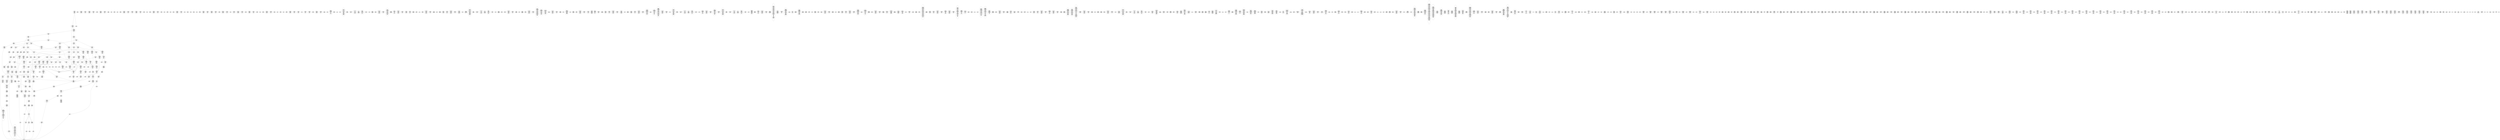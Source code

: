 /* Generated by GvGen v.1.0 (https://www.github.com/stricaud/gvgen) */

digraph G {
compound=true;
   node1 [label="[anywhere]"];
   node2 [label="# 0x0
PUSHX Data
PUSHX Data
MSTORE
CALLVALUE
ISZERO
PUSHX Data
JUMPI
"];
   node3 [label="# 0xc
PUSHX Data
REVERT
"];
   node4 [label="# 0x10
JUMPDEST
PUSHX LogicData
CALLDATASIZE
LT
PUSHX Data
JUMPI
"];
   node5 [label="# 0x1a
PUSHX Data
CALLDATALOAD
PUSHX BitData
SHR
PUSHX LogicData
GT
PUSHX Data
JUMPI
"];
   node6 [label="# 0x2b
PUSHX LogicData
GT
PUSHX Data
JUMPI
"];
   node7 [label="# 0x36
PUSHX LogicData
GT
PUSHX Data
JUMPI
"];
   node8 [label="# 0x41
PUSHX LogicData
EQ
PUSHX Data
JUMPI
"];
   node9 [label="# 0x4c
PUSHX LogicData
EQ
PUSHX Data
JUMPI
"];
   node10 [label="# 0x57
PUSHX LogicData
EQ
PUSHX Data
JUMPI
"];
   node11 [label="# 0x62
PUSHX LogicData
EQ
PUSHX Data
JUMPI
"];
   node12 [label="# 0x6d
PUSHX LogicData
EQ
PUSHX Data
JUMPI
"];
   node13 [label="# 0x78
PUSHX Data
JUMP
"];
   node14 [label="# 0x7c
JUMPDEST
PUSHX LogicData
EQ
PUSHX Data
JUMPI
"];
   node15 [label="# 0x88
PUSHX LogicData
EQ
PUSHX Data
JUMPI
"];
   node16 [label="# 0x93
PUSHX LogicData
EQ
PUSHX Data
JUMPI
"];
   node17 [label="# 0x9e
PUSHX LogicData
EQ
PUSHX Data
JUMPI
"];
   node18 [label="# 0xa9
PUSHX Data
JUMP
"];
   node19 [label="# 0xad
JUMPDEST
PUSHX LogicData
GT
PUSHX Data
JUMPI
"];
   node20 [label="# 0xb9
PUSHX LogicData
EQ
PUSHX Data
JUMPI
"];
   node21 [label="# 0xc4
PUSHX LogicData
EQ
PUSHX Data
JUMPI
"];
   node22 [label="# 0xcf
PUSHX LogicData
EQ
PUSHX Data
JUMPI
"];
   node23 [label="# 0xda
PUSHX LogicData
EQ
PUSHX Data
JUMPI
"];
   node24 [label="# 0xe5
PUSHX Data
JUMP
"];
   node25 [label="# 0xe9
JUMPDEST
PUSHX LogicData
EQ
PUSHX Data
JUMPI
"];
   node26 [label="# 0xf5
PUSHX LogicData
EQ
PUSHX Data
JUMPI
"];
   node27 [label="# 0x100
PUSHX LogicData
EQ
PUSHX Data
JUMPI
"];
   node28 [label="# 0x10b
PUSHX LogicData
EQ
PUSHX Data
JUMPI
"];
   node29 [label="# 0x116
PUSHX Data
JUMP
"];
   node30 [label="# 0x11a
JUMPDEST
PUSHX LogicData
GT
PUSHX Data
JUMPI
"];
   node31 [label="# 0x126
PUSHX LogicData
GT
PUSHX Data
JUMPI
"];
   node32 [label="# 0x131
PUSHX LogicData
EQ
PUSHX Data
JUMPI
"];
   node33 [label="# 0x13c
PUSHX LogicData
EQ
PUSHX Data
JUMPI
"];
   node34 [label="# 0x147
PUSHX LogicData
EQ
PUSHX Data
JUMPI
"];
   node35 [label="# 0x152
PUSHX LogicData
EQ
PUSHX Data
JUMPI
"];
   node36 [label="# 0x15d
PUSHX LogicData
EQ
PUSHX Data
JUMPI
"];
   node37 [label="# 0x168
PUSHX Data
JUMP
"];
   node38 [label="# 0x16c
JUMPDEST
PUSHX LogicData
EQ
PUSHX Data
JUMPI
"];
   node39 [label="# 0x178
PUSHX LogicData
EQ
PUSHX Data
JUMPI
"];
   node40 [label="# 0x183
PUSHX LogicData
EQ
PUSHX Data
JUMPI
"];
   node41 [label="# 0x18e
PUSHX LogicData
EQ
PUSHX Data
JUMPI
"];
   node42 [label="# 0x199
PUSHX Data
JUMP
"];
   node43 [label="# 0x19d
JUMPDEST
PUSHX LogicData
GT
PUSHX Data
JUMPI
"];
   node44 [label="# 0x1a9
PUSHX LogicData
EQ
PUSHX Data
JUMPI
"];
   node45 [label="# 0x1b4
PUSHX LogicData
EQ
PUSHX Data
JUMPI
"];
   node46 [label="# 0x1bf
PUSHX LogicData
EQ
PUSHX Data
JUMPI
"];
   node47 [label="# 0x1ca
PUSHX LogicData
EQ
PUSHX Data
JUMPI
"];
   node48 [label="# 0x1d5
PUSHX Data
JUMP
"];
   node49 [label="# 0x1d9
JUMPDEST
PUSHX LogicData
EQ
PUSHX Data
JUMPI
"];
   node50 [label="# 0x1e5
PUSHX LogicData
EQ
PUSHX Data
JUMPI
"];
   node51 [label="# 0x1f0
PUSHX LogicData
EQ
PUSHX Data
JUMPI
"];
   node52 [label="# 0x1fb
PUSHX LogicData
EQ
PUSHX Data
JUMPI
"];
   node53 [label="# 0x206
JUMPDEST
PUSHX Data
REVERT
"];
   node54 [label="# 0x20b
JUMPDEST
PUSHX Data
PUSHX ArithData
CALLDATASIZE
SUB
ADD
PUSHX Data
PUSHX Data
JUMP
"];
   node55 [label="# 0x220
JUMPDEST
PUSHX Data
JUMP
"];
   node56 [label="# 0x225
JUMPDEST
PUSHX MemData
MLOAD
PUSHX Data
PUSHX Data
JUMP
"];
   node57 [label="# 0x232
JUMPDEST
PUSHX MemData
MLOAD
SUB
RETURN
"];
   node58 [label="# 0x23b
JUMPDEST
PUSHX Data
PUSHX Data
JUMP
"];
   node59 [label="# 0x243
JUMPDEST
PUSHX MemData
MLOAD
PUSHX Data
PUSHX Data
JUMP
"];
   node60 [label="# 0x250
JUMPDEST
PUSHX MemData
MLOAD
SUB
RETURN
"];
   node61 [label="# 0x259
JUMPDEST
PUSHX Data
PUSHX ArithData
CALLDATASIZE
SUB
ADD
PUSHX Data
PUSHX Data
JUMP
"];
   node62 [label="# 0x26e
JUMPDEST
PUSHX Data
JUMP
"];
   node63 [label="# 0x273
JUMPDEST
PUSHX MemData
MLOAD
PUSHX Data
PUSHX Data
JUMP
"];
   node64 [label="# 0x280
JUMPDEST
PUSHX MemData
MLOAD
SUB
RETURN
"];
   node65 [label="# 0x289
JUMPDEST
PUSHX Data
PUSHX ArithData
CALLDATASIZE
SUB
ADD
PUSHX Data
PUSHX Data
JUMP
"];
   node66 [label="# 0x29e
JUMPDEST
PUSHX Data
JUMP
"];
   node67 [label="# 0x2a3
JUMPDEST
STOP
"];
   node68 [label="# 0x2a5
JUMPDEST
PUSHX Data
PUSHX ArithData
CALLDATASIZE
SUB
ADD
PUSHX Data
PUSHX Data
JUMP
"];
   node69 [label="# 0x2ba
JUMPDEST
PUSHX Data
JUMP
"];
   node70 [label="# 0x2bf
JUMPDEST
STOP
"];
   node71 [label="# 0x2c1
JUMPDEST
PUSHX Data
PUSHX ArithData
CALLDATASIZE
SUB
ADD
PUSHX Data
PUSHX Data
JUMP
"];
   node72 [label="# 0x2d6
JUMPDEST
PUSHX Data
JUMP
"];
   node73 [label="# 0x2db
JUMPDEST
PUSHX MemData
MLOAD
PUSHX Data
PUSHX Data
JUMP
"];
   node74 [label="# 0x2e8
JUMPDEST
PUSHX MemData
MLOAD
SUB
RETURN
"];
   node75 [label="# 0x2f1
JUMPDEST
PUSHX Data
PUSHX Data
JUMP
"];
   node76 [label="# 0x2f9
JUMPDEST
PUSHX MemData
MLOAD
PUSHX Data
PUSHX Data
JUMP
"];
   node77 [label="# 0x306
JUMPDEST
PUSHX MemData
MLOAD
SUB
RETURN
"];
   node78 [label="# 0x30f
JUMPDEST
PUSHX Data
PUSHX Data
JUMP
"];
   node79 [label="# 0x317
JUMPDEST
PUSHX MemData
MLOAD
PUSHX Data
PUSHX Data
JUMP
"];
   node80 [label="# 0x324
JUMPDEST
PUSHX MemData
MLOAD
SUB
RETURN
"];
   node81 [label="# 0x32d
JUMPDEST
PUSHX Data
PUSHX ArithData
CALLDATASIZE
SUB
ADD
PUSHX Data
PUSHX Data
JUMP
"];
   node82 [label="# 0x342
JUMPDEST
PUSHX Data
JUMP
"];
   node83 [label="# 0x347
JUMPDEST
STOP
"];
   node84 [label="# 0x349
JUMPDEST
PUSHX Data
PUSHX ArithData
CALLDATASIZE
SUB
ADD
PUSHX Data
PUSHX Data
JUMP
"];
   node85 [label="# 0x35e
JUMPDEST
PUSHX Data
JUMP
"];
   node86 [label="# 0x363
JUMPDEST
PUSHX MemData
MLOAD
PUSHX Data
PUSHX Data
JUMP
"];
   node87 [label="# 0x370
JUMPDEST
PUSHX MemData
MLOAD
SUB
RETURN
"];
   node88 [label="# 0x379
JUMPDEST
PUSHX Data
PUSHX ArithData
CALLDATASIZE
SUB
ADD
PUSHX Data
PUSHX Data
JUMP
"];
   node89 [label="# 0x38e
JUMPDEST
PUSHX Data
JUMP
"];
   node90 [label="# 0x393
JUMPDEST
STOP
"];
   node91 [label="# 0x395
JUMPDEST
PUSHX Data
PUSHX ArithData
CALLDATASIZE
SUB
ADD
PUSHX Data
PUSHX Data
JUMP
"];
   node92 [label="# 0x3aa
JUMPDEST
PUSHX Data
JUMP
"];
   node93 [label="# 0x3af
JUMPDEST
STOP
"];
   node94 [label="# 0x3b1
JUMPDEST
PUSHX Data
PUSHX ArithData
CALLDATASIZE
SUB
ADD
PUSHX Data
PUSHX Data
JUMP
"];
   node95 [label="# 0x3c6
JUMPDEST
PUSHX Data
JUMP
"];
   node96 [label="# 0x3cb
JUMPDEST
PUSHX MemData
MLOAD
PUSHX Data
PUSHX Data
JUMP
"];
   node97 [label="# 0x3d8
JUMPDEST
PUSHX MemData
MLOAD
SUB
RETURN
"];
   node98 [label="# 0x3e1
JUMPDEST
PUSHX Data
PUSHX Data
JUMP
"];
   node99 [label="# 0x3e9
JUMPDEST
STOP
"];
   node100 [label="# 0x3eb
JUMPDEST
PUSHX Data
PUSHX ArithData
CALLDATASIZE
SUB
ADD
PUSHX Data
PUSHX Data
JUMP
"];
   node101 [label="# 0x400
JUMPDEST
PUSHX Data
JUMP
"];
   node102 [label="# 0x405
JUMPDEST
STOP
"];
   node103 [label="# 0x407
JUMPDEST
PUSHX Data
PUSHX ArithData
CALLDATASIZE
SUB
ADD
PUSHX Data
PUSHX Data
JUMP
"];
   node104 [label="# 0x41c
JUMPDEST
PUSHX Data
JUMP
"];
   node105 [label="# 0x421
JUMPDEST
STOP
"];
   node106 [label="# 0x423
JUMPDEST
PUSHX Data
PUSHX ArithData
CALLDATASIZE
SUB
ADD
PUSHX Data
PUSHX Data
JUMP
"];
   node107 [label="# 0x438
JUMPDEST
PUSHX Data
JUMP
"];
   node108 [label="# 0x43d
JUMPDEST
PUSHX MemData
MLOAD
PUSHX Data
PUSHX Data
JUMP
"];
   node109 [label="# 0x44a
JUMPDEST
PUSHX MemData
MLOAD
SUB
RETURN
"];
   node110 [label="# 0x453
JUMPDEST
PUSHX Data
PUSHX Data
JUMP
"];
   node111 [label="# 0x45b
JUMPDEST
PUSHX MemData
MLOAD
PUSHX Data
PUSHX Data
JUMP
"];
   node112 [label="# 0x468
JUMPDEST
PUSHX MemData
MLOAD
SUB
RETURN
"];
   node113 [label="# 0x471
JUMPDEST
PUSHX Data
PUSHX ArithData
CALLDATASIZE
SUB
ADD
PUSHX Data
PUSHX Data
JUMP
"];
   node114 [label="# 0x486
JUMPDEST
PUSHX Data
JUMP
"];
   node115 [label="# 0x48b
JUMPDEST
PUSHX MemData
MLOAD
PUSHX Data
PUSHX Data
JUMP
"];
   node116 [label="# 0x498
JUMPDEST
PUSHX MemData
MLOAD
SUB
RETURN
"];
   node117 [label="# 0x4a1
JUMPDEST
PUSHX Data
PUSHX Data
JUMP
"];
   node118 [label="# 0x4a9
JUMPDEST
STOP
"];
   node119 [label="# 0x4ab
JUMPDEST
PUSHX Data
PUSHX Data
JUMP
"];
   node120 [label="# 0x4b3
JUMPDEST
PUSHX MemData
MLOAD
PUSHX Data
PUSHX Data
JUMP
"];
   node121 [label="# 0x4c0
JUMPDEST
PUSHX MemData
MLOAD
SUB
RETURN
"];
   node122 [label="# 0x4c9
JUMPDEST
PUSHX Data
PUSHX Data
JUMP
"];
   node123 [label="# 0x4d1
JUMPDEST
PUSHX MemData
MLOAD
PUSHX Data
PUSHX Data
JUMP
"];
   node124 [label="# 0x4de
JUMPDEST
PUSHX MemData
MLOAD
SUB
RETURN
"];
   node125 [label="# 0x4e7
JUMPDEST
PUSHX Data
PUSHX ArithData
CALLDATASIZE
SUB
ADD
PUSHX Data
PUSHX Data
JUMP
"];
   node126 [label="# 0x4fc
JUMPDEST
PUSHX Data
JUMP
"];
   node127 [label="# 0x501
JUMPDEST
PUSHX MemData
MLOAD
PUSHX Data
PUSHX Data
JUMP
"];
   node128 [label="# 0x50e
JUMPDEST
PUSHX MemData
MLOAD
SUB
RETURN
"];
   node129 [label="# 0x517
JUMPDEST
PUSHX Data
PUSHX ArithData
CALLDATASIZE
SUB
ADD
PUSHX Data
PUSHX Data
JUMP
"];
   node130 [label="# 0x52c
JUMPDEST
PUSHX Data
JUMP
"];
   node131 [label="# 0x531
JUMPDEST
STOP
"];
   node132 [label="# 0x533
JUMPDEST
PUSHX Data
PUSHX ArithData
CALLDATASIZE
SUB
ADD
PUSHX Data
PUSHX Data
JUMP
"];
   node133 [label="# 0x548
JUMPDEST
PUSHX Data
JUMP
"];
   node134 [label="# 0x54d
JUMPDEST
PUSHX MemData
MLOAD
PUSHX Data
PUSHX Data
JUMP
"];
   node135 [label="# 0x55a
JUMPDEST
PUSHX MemData
MLOAD
SUB
RETURN
"];
   node136 [label="# 0x563
JUMPDEST
PUSHX Data
PUSHX ArithData
CALLDATASIZE
SUB
ADD
PUSHX Data
PUSHX Data
JUMP
"];
   node137 [label="# 0x578
JUMPDEST
PUSHX Data
JUMP
"];
   node138 [label="# 0x57d
JUMPDEST
STOP
"];
   node139 [label="# 0x57f
JUMPDEST
PUSHX Data
PUSHX ArithData
CALLDATASIZE
SUB
ADD
PUSHX Data
PUSHX Data
JUMP
"];
   node140 [label="# 0x594
JUMPDEST
PUSHX Data
JUMP
"];
   node141 [label="# 0x599
JUMPDEST
STOP
"];
   node142 [label="# 0x59b
JUMPDEST
PUSHX Data
PUSHX ArithData
CALLDATASIZE
SUB
ADD
PUSHX Data
PUSHX Data
JUMP
"];
   node143 [label="# 0x5b0
JUMPDEST
PUSHX Data
JUMP
"];
   node144 [label="# 0x5b5
JUMPDEST
PUSHX MemData
MLOAD
PUSHX Data
PUSHX Data
JUMP
"];
   node145 [label="# 0x5c2
JUMPDEST
PUSHX MemData
MLOAD
SUB
RETURN
"];
   node146 [label="# 0x5cb
JUMPDEST
PUSHX Data
PUSHX Data
JUMP
"];
   node147 [label="# 0x5d3
JUMPDEST
PUSHX MemData
MLOAD
PUSHX Data
PUSHX Data
JUMP
"];
   node148 [label="# 0x5e0
JUMPDEST
PUSHX MemData
MLOAD
SUB
RETURN
"];
   node149 [label="# 0x5e9
JUMPDEST
PUSHX Data
PUSHX Data
JUMP
"];
   node150 [label="# 0x5f1
JUMPDEST
STOP
"];
   node151 [label="# 0x5f3
JUMPDEST
PUSHX Data
PUSHX Data
JUMP
"];
   node152 [label="# 0x5fb
JUMPDEST
PUSHX MemData
MLOAD
PUSHX Data
PUSHX Data
JUMP
"];
   node153 [label="# 0x608
JUMPDEST
PUSHX MemData
MLOAD
SUB
RETURN
"];
   node154 [label="# 0x611
JUMPDEST
PUSHX Data
PUSHX Data
JUMP
"];
   node155 [label="# 0x619
JUMPDEST
PUSHX MemData
MLOAD
PUSHX Data
PUSHX Data
JUMP
"];
   node156 [label="# 0x626
JUMPDEST
PUSHX MemData
MLOAD
SUB
RETURN
"];
   node157 [label="# 0x62f
JUMPDEST
PUSHX Data
PUSHX ArithData
CALLDATASIZE
SUB
ADD
PUSHX Data
PUSHX Data
JUMP
"];
   node158 [label="# 0x644
JUMPDEST
PUSHX Data
JUMP
"];
   node159 [label="# 0x649
JUMPDEST
PUSHX MemData
MLOAD
PUSHX Data
PUSHX Data
JUMP
"];
   node160 [label="# 0x656
JUMPDEST
PUSHX MemData
MLOAD
SUB
RETURN
"];
   node161 [label="# 0x65f
JUMPDEST
PUSHX Data
PUSHX ArithData
CALLDATASIZE
SUB
ADD
PUSHX Data
PUSHX Data
JUMP
"];
   node162 [label="# 0x674
JUMPDEST
PUSHX Data
JUMP
"];
   node163 [label="# 0x679
JUMPDEST
STOP
"];
   node164 [label="# 0x67b
JUMPDEST
PUSHX Data
PUSHX BitData
PUSHX BitData
NOT
AND
PUSHX BitData
NOT
AND
EQ
PUSHX Data
JUMPI
"];
   node165 [label="# 0x6e4
PUSHX Data
PUSHX Data
JUMP
"];
   node166 [label="# 0x6ed
JUMPDEST
"];
   node167 [label="# 0x6ee
JUMPDEST
JUMP
"];
   node168 [label="# 0x6f5
JUMPDEST
PUSHX Data
PUSHX StorData
SLOAD
PUSHX Data
PUSHX Data
JUMP
"];
   node169 [label="# 0x704
JUMPDEST
PUSHX ArithData
ADD
PUSHX ArithData
DIV
MUL
PUSHX ArithData
ADD
PUSHX MemData
MLOAD
ADD
PUSHX Data
MSTORE
MSTORE
PUSHX ArithData
ADD
SLOAD
PUSHX Data
PUSHX Data
JUMP
"];
   node170 [label="# 0x730
JUMPDEST
ISZERO
PUSHX Data
JUMPI
"];
   node171 [label="# 0x737
PUSHX LogicData
LT
PUSHX Data
JUMPI
"];
   node172 [label="# 0x73f
PUSHX ArithData
SLOAD
DIV
MUL
MSTORE
PUSHX ArithData
ADD
PUSHX Data
JUMP
"];
   node173 [label="# 0x752
JUMPDEST
ADD
PUSHX Data
MSTORE
PUSHX Data
PUSHX Data
SHA3
"];
   node174 [label="# 0x760
JUMPDEST
SLOAD
MSTORE
PUSHX ArithData
ADD
PUSHX ArithData
ADD
GT
PUSHX Data
JUMPI
"];
   node175 [label="# 0x774
SUB
PUSHX BitData
AND
ADD
"];
   node176 [label="# 0x77d
JUMPDEST
JUMP
"];
   node177 [label="# 0x787
JUMPDEST
PUSHX Data
PUSHX Data
PUSHX Data
JUMP
"];
   node178 [label="# 0x792
JUMPDEST
PUSHX Data
JUMPI
"];
   node179 [label="# 0x797
PUSHX MemData
MLOAD
PUSHX Data
MSTORE
PUSHX ArithData
ADD
PUSHX Data
PUSHX Data
JUMP
"];
   node180 [label="# 0x7c8
JUMPDEST
PUSHX MemData
MLOAD
SUB
REVERT
"];
   node181 [label="# 0x7d1
JUMPDEST
PUSHX Data
PUSHX ArithData
MSTORE
PUSHX ArithData
ADD
MSTORE
PUSHX ArithData
ADD
PUSHX Data
SHA3
PUSHX ArithData
SLOAD
PUSHX ArithData
EXP
DIV
PUSHX BitData
AND
JUMP
"];
   node182 [label="# 0x80c
JUMPDEST
PUSHX Data
PUSHX Data
PUSHX Data
JUMP
"];
   node183 [label="# 0x817
JUMPDEST
PUSHX BitData
AND
PUSHX BitData
AND
EQ
ISZERO
PUSHX Data
JUMPI
"];
   node184 [label="# 0x84e
PUSHX MemData
MLOAD
PUSHX Data
MSTORE
PUSHX ArithData
ADD
PUSHX Data
PUSHX Data
JUMP
"];
   node185 [label="# 0x87f
JUMPDEST
PUSHX MemData
MLOAD
SUB
REVERT
"];
   node186 [label="# 0x888
JUMPDEST
PUSHX BitData
AND
PUSHX Data
PUSHX Data
JUMP
"];
   node187 [label="# 0x8a7
JUMPDEST
PUSHX BitData
AND
EQ
PUSHX Data
JUMPI
"];
   node188 [label="# 0x8c4
PUSHX Data
PUSHX Data
PUSHX Data
JUMP
"];
   node189 [label="# 0x8d0
JUMPDEST
PUSHX Data
JUMP
"];
   node190 [label="# 0x8d5
JUMPDEST
"];
   node191 [label="# 0x8d6
JUMPDEST
PUSHX Data
JUMPI
"];
   node192 [label="# 0x8db
PUSHX MemData
MLOAD
PUSHX Data
MSTORE
PUSHX ArithData
ADD
PUSHX Data
PUSHX Data
JUMP
"];
   node193 [label="# 0x90c
JUMPDEST
PUSHX MemData
MLOAD
SUB
REVERT
"];
   node194 [label="# 0x915
JUMPDEST
PUSHX Data
PUSHX Data
JUMP
"];
   node195 [label="# 0x91f
JUMPDEST
JUMP
"];
   node196 [label="# 0x924
JUMPDEST
PUSHX Data
PUSHX Data
JUMP
"];
   node197 [label="# 0x92c
JUMPDEST
PUSHX BitData
AND
PUSHX Data
PUSHX Data
JUMP
"];
   node198 [label="# 0x94a
JUMPDEST
PUSHX BitData
AND
EQ
PUSHX Data
JUMPI
"];
   node199 [label="# 0x966
PUSHX MemData
MLOAD
PUSHX Data
MSTORE
PUSHX ArithData
ADD
PUSHX Data
PUSHX Data
JUMP
"];
   node200 [label="# 0x997
JUMPDEST
PUSHX MemData
MLOAD
SUB
REVERT
"];
   node201 [label="# 0x9a0
JUMPDEST
PUSHX Data
MLOAD
PUSHX ArithData
ADD
PUSHX Data
PUSHX Data
JUMP
"];
   node202 [label="# 0x9b6
JUMPDEST
JUMP
"];
   node203 [label="# 0x9ba
JUMPDEST
PUSHX Data
PUSHX BitData
PUSHX BitData
SHL
JUMP
"];
   node204 [label="# 0x9ce
JUMPDEST
PUSHX Data
PUSHX StorData
SLOAD
JUMP
"];
   node205 [label="# 0x9db
JUMPDEST
PUSHX StorData
SLOAD
PUSHX Data
PUSHX Data
JUMP
"];
   node206 [label="# 0x9e8
JUMPDEST
PUSHX ArithData
ADD
PUSHX ArithData
DIV
MUL
PUSHX ArithData
ADD
PUSHX MemData
MLOAD
ADD
PUSHX Data
MSTORE
MSTORE
PUSHX ArithData
ADD
SLOAD
PUSHX Data
PUSHX Data
JUMP
"];
   node207 [label="# 0xa14
JUMPDEST
ISZERO
PUSHX Data
JUMPI
"];
   node208 [label="# 0xa1b
PUSHX LogicData
LT
PUSHX Data
JUMPI
"];
   node209 [label="# 0xa23
PUSHX ArithData
SLOAD
DIV
MUL
MSTORE
PUSHX ArithData
ADD
PUSHX Data
JUMP
"];
   node210 [label="# 0xa36
JUMPDEST
ADD
PUSHX Data
MSTORE
PUSHX Data
PUSHX Data
SHA3
"];
   node211 [label="# 0xa44
JUMPDEST
SLOAD
MSTORE
PUSHX ArithData
ADD
PUSHX ArithData
ADD
GT
PUSHX Data
JUMPI
"];
   node212 [label="# 0xa58
SUB
PUSHX BitData
AND
ADD
"];
   node213 [label="# 0xa61
JUMPDEST
JUMP
"];
   node214 [label="# 0xa69
JUMPDEST
PUSHX Data
PUSHX Data
PUSHX Data
JUMP
"];
   node215 [label="# 0xa74
JUMPDEST
PUSHX Data
JUMP
"];
   node216 [label="# 0xa7a
JUMPDEST
PUSHX Data
JUMPI
"];
   node217 [label="# 0xa7f
PUSHX MemData
MLOAD
PUSHX Data
MSTORE
PUSHX ArithData
ADD
PUSHX Data
PUSHX Data
JUMP
"];
   node218 [label="# 0xab0
JUMPDEST
PUSHX MemData
MLOAD
SUB
REVERT
"];
   node219 [label="# 0xab9
JUMPDEST
PUSHX Data
PUSHX Data
JUMP
"];
   node220 [label="# 0xac4
JUMPDEST
JUMP
"];
   node221 [label="# 0xac9
JUMPDEST
PUSHX Data
PUSHX Data
PUSHX Data
JUMP
"];
   node222 [label="# 0xad4
JUMPDEST
LT
PUSHX Data
JUMPI
"];
   node223 [label="# 0xadb
PUSHX MemData
MLOAD
PUSHX Data
MSTORE
PUSHX ArithData
ADD
PUSHX Data
PUSHX Data
JUMP
"];
   node224 [label="# 0xb0c
JUMPDEST
PUSHX MemData
MLOAD
SUB
REVERT
"];
   node225 [label="# 0xb15
JUMPDEST
PUSHX Data
PUSHX ArithData
PUSHX BitData
AND
PUSHX BitData
AND
MSTORE
PUSHX ArithData
ADD
MSTORE
PUSHX ArithData
ADD
PUSHX Data
SHA3
PUSHX ArithData
MSTORE
PUSHX ArithData
ADD
MSTORE
PUSHX ArithData
ADD
PUSHX Data
SHA3
SLOAD
JUMP
"];
   node226 [label="# 0xb6e
JUMPDEST
PUSHX StorData
PUSHX ArithData
SLOAD
PUSHX ArithData
EXP
DIV
PUSHX BitData
AND
PUSHX BitData
AND
CALLER
PUSHX BitData
AND
EQ
PUSHX Data
JUMPI
"];
   node227 [label="# 0xbc5
PUSHX StorData
PUSHX ArithData
SLOAD
PUSHX ArithData
EXP
DIV
PUSHX BitData
AND
PUSHX BitData
AND
CALLER
PUSHX BitData
AND
EQ
"];
   node228 [label="# 0xc17
JUMPDEST
PUSHX Data
JUMPI
"];
   node229 [label="# 0xc1c
PUSHX MemData
MLOAD
PUSHX Data
MSTORE
PUSHX ArithData
ADD
PUSHX Data
PUSHX Data
JUMP
"];
   node230 [label="# 0xc4d
JUMPDEST
PUSHX MemData
MLOAD
SUB
REVERT
"];
   node231 [label="# 0xc56
JUMPDEST
PUSHX Data
PUSHX Data
JUMP
"];
   node232 [label="# 0xc60
JUMPDEST
JUMP
"];
   node233 [label="# 0xc64
JUMPDEST
PUSHX Data
PUSHX MemData
MLOAD
PUSHX ArithData
ADD
PUSHX Data
MSTORE
PUSHX Data
MSTORE
PUSHX Data
JUMP
"];
   node234 [label="# 0xc7f
JUMPDEST
JUMP
"];
   node235 [label="# 0xc84
JUMPDEST
PUSHX Data
PUSHX Data
PUSHX Data
JUMP
"];
   node236 [label="# 0xc8e
JUMPDEST
LT
PUSHX Data
JUMPI
"];
   node237 [label="# 0xc95
PUSHX MemData
MLOAD
PUSHX Data
MSTORE
PUSHX ArithData
ADD
PUSHX Data
PUSHX Data
JUMP
"];
   node238 [label="# 0xcc6
JUMPDEST
PUSHX MemData
MLOAD
SUB
REVERT
"];
   node239 [label="# 0xccf
JUMPDEST
PUSHX StorData
SLOAD
LT
PUSHX Data
JUMPI
"];
   node240 [label="# 0xcdb
PUSHX Data
PUSHX Data
MSTORE
PUSHX Data
PUSHX Data
MSTORE
PUSHX Data
PUSHX Data
REVERT
"];
   node241 [label="# 0xd09
JUMPDEST
PUSHX Data
MSTORE
PUSHX Data
PUSHX Data
SHA3
ADD
SLOAD
JUMP
"];
   node242 [label="# 0xd1b
JUMPDEST
PUSHX Data
PUSHX Data
JUMP
"];
   node243 [label="# 0xd23
JUMPDEST
PUSHX BitData
AND
PUSHX Data
PUSHX Data
JUMP
"];
   node244 [label="# 0xd41
JUMPDEST
PUSHX BitData
AND
EQ
PUSHX Data
JUMPI
"];
   node245 [label="# 0xd5d
PUSHX MemData
MLOAD
PUSHX Data
MSTORE
PUSHX ArithData
ADD
PUSHX Data
PUSHX Data
JUMP
"];
   node246 [label="# 0xd8e
JUMPDEST
PUSHX MemData
MLOAD
SUB
REVERT
"];
   node247 [label="# 0xd97
JUMPDEST
PUSHX BitData
PUSHX StorData
PUSHX ArithData
PUSHX ArithData
EXP
SLOAD
PUSHX ArithData
MUL
NOT
AND
PUSHX BitData
AND
MUL
OR
SSTORE
PUSHX BitData
PUSHX StorData
PUSHX ArithData
PUSHX ArithData
EXP
SLOAD
PUSHX ArithData
MUL
NOT
AND
PUSHX BitData
AND
MUL
OR
SSTORE
JUMP
"];
   node248 [label="# 0xe1d
JUMPDEST
PUSHX Data
PUSHX Data
JUMP
"];
   node249 [label="# 0xe25
JUMPDEST
PUSHX BitData
AND
PUSHX Data
PUSHX Data
JUMP
"];
   node250 [label="# 0xe43
JUMPDEST
PUSHX BitData
AND
EQ
PUSHX Data
JUMPI
"];
   node251 [label="# 0xe5f
PUSHX MemData
MLOAD
PUSHX Data
MSTORE
PUSHX ArithData
ADD
PUSHX Data
PUSHX Data
JUMP
"];
   node252 [label="# 0xe90
JUMPDEST
PUSHX MemData
MLOAD
SUB
REVERT
"];
   node253 [label="# 0xe99
JUMPDEST
PUSHX Data
MLOAD
PUSHX ArithData
ADD
PUSHX Data
PUSHX Data
JUMP
"];
   node254 [label="# 0xeaf
JUMPDEST
JUMP
"];
   node255 [label="# 0xeb3
JUMPDEST
PUSHX Data
PUSHX Data
JUMP
"];
   node256 [label="# 0xebb
JUMPDEST
PUSHX BitData
AND
PUSHX Data
PUSHX Data
JUMP
"];
   node257 [label="# 0xed9
JUMPDEST
PUSHX BitData
AND
EQ
PUSHX Data
JUMPI
"];
   node258 [label="# 0xef5
PUSHX MemData
MLOAD
PUSHX Data
MSTORE
PUSHX ArithData
ADD
PUSHX Data
PUSHX Data
JUMP
"];
   node259 [label="# 0xf26
JUMPDEST
PUSHX MemData
MLOAD
SUB
REVERT
"];
   node260 [label="# 0xf2f
JUMPDEST
PUSHX BitData
PUSHX BitData
AND
PUSHX StorData
PUSHX ArithData
SLOAD
PUSHX ArithData
EXP
DIV
PUSHX BitData
AND
PUSHX BitData
AND
EQ
PUSHX Data
JUMPI
"];
   node261 [label="# 0xf86
PUSHX Data
REVERT
"];
   node262 [label="# 0xf8a
JUMPDEST
PUSHX StorData
PUSHX ArithData
PUSHX ArithData
EXP
SLOAD
PUSHX ArithData
MUL
NOT
AND
PUSHX BitData
AND
MUL
OR
SSTORE
JUMP
"];
   node263 [label="# 0xfce
JUMPDEST
PUSHX Data
PUSHX Data
PUSHX ArithData
MSTORE
PUSHX ArithData
ADD
MSTORE
PUSHX ArithData
ADD
PUSHX Data
SHA3
PUSHX ArithData
SLOAD
PUSHX ArithData
EXP
DIV
PUSHX BitData
AND
PUSHX BitData
PUSHX BitData
AND
PUSHX BitData
AND
EQ
ISZERO
PUSHX Data
JUMPI
"];
   node264 [label="# 0x103d
PUSHX MemData
MLOAD
PUSHX Data
MSTORE
PUSHX ArithData
ADD
PUSHX Data
PUSHX Data
JUMP
"];
   node265 [label="# 0x106e
JUMPDEST
PUSHX MemData
MLOAD
SUB
REVERT
"];
   node266 [label="# 0x1077
JUMPDEST
JUMP
"];
   node267 [label="# 0x1080
JUMPDEST
PUSHX StorData
SLOAD
PUSHX Data
PUSHX Data
JUMP
"];
   node268 [label="# 0x108d
JUMPDEST
PUSHX ArithData
ADD
PUSHX ArithData
DIV
MUL
PUSHX ArithData
ADD
PUSHX MemData
MLOAD
ADD
PUSHX Data
MSTORE
MSTORE
PUSHX ArithData
ADD
SLOAD
PUSHX Data
PUSHX Data
JUMP
"];
   node269 [label="# 0x10b9
JUMPDEST
ISZERO
PUSHX Data
JUMPI
"];
   node270 [label="# 0x10c0
PUSHX LogicData
LT
PUSHX Data
JUMPI
"];
   node271 [label="# 0x10c8
PUSHX ArithData
SLOAD
DIV
MUL
MSTORE
PUSHX ArithData
ADD
PUSHX Data
JUMP
"];
   node272 [label="# 0x10db
JUMPDEST
ADD
PUSHX Data
MSTORE
PUSHX Data
PUSHX Data
SHA3
"];
   node273 [label="# 0x10e9
JUMPDEST
SLOAD
MSTORE
PUSHX ArithData
ADD
PUSHX ArithData
ADD
GT
PUSHX Data
JUMPI
"];
   node274 [label="# 0x10fd
SUB
PUSHX BitData
AND
ADD
"];
   node275 [label="# 0x1106
JUMPDEST
JUMP
"];
   node276 [label="# 0x110e
JUMPDEST
PUSHX BitData
PUSHX BitData
AND
PUSHX BitData
AND
EQ
ISZERO
PUSHX Data
JUMPI
"];
   node277 [label="# 0x1145
PUSHX MemData
MLOAD
PUSHX Data
MSTORE
PUSHX ArithData
ADD
PUSHX Data
PUSHX Data
JUMP
"];
   node278 [label="# 0x1176
JUMPDEST
PUSHX MemData
MLOAD
SUB
REVERT
"];
   node279 [label="# 0x117f
JUMPDEST
PUSHX Data
PUSHX ArithData
PUSHX BitData
AND
PUSHX BitData
AND
MSTORE
PUSHX ArithData
ADD
MSTORE
PUSHX ArithData
ADD
PUSHX Data
SHA3
SLOAD
JUMP
"];
   node280 [label="# 0x11c6
JUMPDEST
PUSHX Data
PUSHX Data
JUMP
"];
   node281 [label="# 0x11ce
JUMPDEST
PUSHX BitData
AND
PUSHX Data
PUSHX Data
JUMP
"];
   node282 [label="# 0x11ec
JUMPDEST
PUSHX BitData
AND
EQ
PUSHX Data
JUMPI
"];
   node283 [label="# 0x1208
PUSHX MemData
MLOAD
PUSHX Data
MSTORE
PUSHX ArithData
ADD
PUSHX Data
PUSHX Data
JUMP
"];
   node284 [label="# 0x1239
JUMPDEST
PUSHX MemData
MLOAD
SUB
REVERT
"];
   node285 [label="# 0x1242
JUMPDEST
PUSHX BitData
PUSHX BitData
AND
PUSHX Data
SLOAD
PUSHX ArithData
EXP
DIV
PUSHX BitData
AND
PUSHX BitData
AND
PUSHX Data
PUSHX MemData
MLOAD
PUSHX MemData
MLOAD
SUB
LOGX
PUSHX Data
PUSHX ArithData
PUSHX ArithData
EXP
SLOAD
PUSHX ArithData
MUL
NOT
AND
PUSHX BitData
AND
MUL
OR
SSTORE
JUMP
"];
   node286 [label="# 0x1300
JUMPDEST
PUSHX StorData
PUSHX ArithData
SLOAD
PUSHX ArithData
EXP
DIV
PUSHX BitData
AND
JUMP
"];
   node287 [label="# 0x1329
JUMPDEST
PUSHX Data
PUSHX StorData
SLOAD
PUSHX Data
PUSHX Data
JUMP
"];
   node288 [label="# 0x1338
JUMPDEST
PUSHX ArithData
ADD
PUSHX ArithData
DIV
MUL
PUSHX ArithData
ADD
PUSHX MemData
MLOAD
ADD
PUSHX Data
MSTORE
MSTORE
PUSHX ArithData
ADD
SLOAD
PUSHX Data
PUSHX Data
JUMP
"];
   node289 [label="# 0x1364
JUMPDEST
ISZERO
PUSHX Data
JUMPI
"];
   node290 [label="# 0x136b
PUSHX LogicData
LT
PUSHX Data
JUMPI
"];
   node291 [label="# 0x1373
PUSHX ArithData
SLOAD
DIV
MUL
MSTORE
PUSHX ArithData
ADD
PUSHX Data
JUMP
"];
   node292 [label="# 0x1386
JUMPDEST
ADD
PUSHX Data
MSTORE
PUSHX Data
PUSHX Data
SHA3
"];
   node293 [label="# 0x1394
JUMPDEST
SLOAD
MSTORE
PUSHX ArithData
ADD
PUSHX ArithData
ADD
GT
PUSHX Data
JUMPI
"];
   node294 [label="# 0x13a8
SUB
PUSHX BitData
AND
ADD
"];
   node295 [label="# 0x13b1
JUMPDEST
JUMP
"];
   node296 [label="# 0x13bb
JUMPDEST
PUSHX Data
PUSHX Data
MSTORE
PUSHX Data
MSTORE
PUSHX Data
PUSHX Data
SHA3
PUSHX Data
SLOAD
JUMP
"];
   node297 [label="# 0x13d3
JUMPDEST
PUSHX Data
PUSHX Data
JUMP
"];
   node298 [label="# 0x13db
JUMPDEST
PUSHX BitData
AND
PUSHX BitData
AND
EQ
ISZERO
PUSHX Data
JUMPI
"];
   node299 [label="# 0x140f
PUSHX MemData
MLOAD
PUSHX Data
MSTORE
PUSHX ArithData
ADD
PUSHX Data
PUSHX Data
JUMP
"];
   node300 [label="# 0x1440
JUMPDEST
PUSHX MemData
MLOAD
SUB
REVERT
"];
   node301 [label="# 0x1449
JUMPDEST
PUSHX Data
PUSHX Data
PUSHX Data
PUSHX Data
JUMP
"];
   node302 [label="# 0x1456
JUMPDEST
PUSHX BitData
AND
PUSHX BitData
AND
MSTORE
PUSHX ArithData
ADD
MSTORE
PUSHX ArithData
ADD
PUSHX Data
SHA3
PUSHX ArithData
PUSHX BitData
AND
PUSHX BitData
AND
MSTORE
PUSHX ArithData
ADD
MSTORE
PUSHX ArithData
ADD
PUSHX Data
SHA3
PUSHX ArithData
PUSHX ArithData
EXP
SLOAD
PUSHX ArithData
MUL
NOT
AND
ISZERO
ISZERO
MUL
OR
SSTORE
PUSHX BitData
AND
PUSHX Data
PUSHX Data
JUMP
"];
   node303 [label="# 0x1503
JUMPDEST
PUSHX BitData
AND
PUSHX Data
PUSHX MemData
MLOAD
PUSHX Data
PUSHX Data
JUMP
"];
   node304 [label="# 0x1548
JUMPDEST
PUSHX MemData
MLOAD
SUB
LOGX
JUMP
"];
   node305 [label="# 0x1554
JUMPDEST
PUSHX Data
PUSHX Data
PUSHX ArithData
PUSHX BitData
AND
PUSHX BitData
AND
MSTORE
PUSHX ArithData
ADD
MSTORE
PUSHX ArithData
ADD
PUSHX Data
SHA3
SLOAD
PUSHX Data
PUSHX Data
PUSHX Data
JUMP
"];
   node306 [label="# 0x15a4
JUMPDEST
PUSHX Data
"];
   node307 [label="# 0x15a9
JUMPDEST
LT
ISZERO
PUSHX Data
JUMPI
"];
   node308 [label="# 0x15b2
PUSHX Data
PUSHX Data
PUSHX Data
JUMP
"];
   node309 [label="# 0x15bd
JUMPDEST
PUSHX Data
PUSHX Data
PUSHX ArithData
MSTORE
PUSHX ArithData
ADD
MSTORE
PUSHX ArithData
ADD
PUSHX Data
SHA3
SLOAD
TIMESTAMP
PUSHX Data
PUSHX Data
JUMP
"];
   node310 [label="# 0x15e0
JUMPDEST
PUSHX Data
PUSHX Data
JUMP
"];
   node311 [label="# 0x15ee
JUMPDEST
PUSHX Data
PUSHX Data
JUMP
"];
   node312 [label="# 0x15fd
JUMPDEST
PUSHX Data
JUMP
"];
   node313 [label="# 0x1605
JUMPDEST
JUMP
"];
   node314 [label="# 0x1610
JUMPDEST
PUSHX Data
PUSHX Data
PUSHX Data
JUMP
"];
   node315 [label="# 0x161b
JUMPDEST
PUSHX Data
JUMP
"];
   node316 [label="# 0x1621
JUMPDEST
PUSHX Data
JUMPI
"];
   node317 [label="# 0x1626
PUSHX MemData
MLOAD
PUSHX Data
MSTORE
PUSHX ArithData
ADD
PUSHX Data
PUSHX Data
JUMP
"];
   node318 [label="# 0x1657
JUMPDEST
PUSHX MemData
MLOAD
SUB
REVERT
"];
   node319 [label="# 0x1660
JUMPDEST
PUSHX Data
PUSHX Data
JUMP
"];
   node320 [label="# 0x166c
JUMPDEST
JUMP
"];
   node321 [label="# 0x1672
JUMPDEST
PUSHX Data
PUSHX Data
JUMP
"];
   node322 [label="# 0x167a
JUMPDEST
PUSHX BitData
AND
PUSHX Data
PUSHX Data
JUMP
"];
   node323 [label="# 0x1698
JUMPDEST
PUSHX BitData
AND
EQ
PUSHX Data
JUMPI
"];
   node324 [label="# 0x16b4
PUSHX MemData
MLOAD
PUSHX Data
MSTORE
PUSHX ArithData
ADD
PUSHX Data
PUSHX Data
JUMP
"];
   node325 [label="# 0x16e5
JUMPDEST
PUSHX MemData
MLOAD
SUB
REVERT
"];
   node326 [label="# 0x16ee
JUMPDEST
PUSHX BitData
PUSHX BitData
AND
PUSHX StorData
PUSHX ArithData
SLOAD
PUSHX ArithData
EXP
DIV
PUSHX BitData
AND
PUSHX BitData
AND
EQ
PUSHX Data
JUMPI
"];
   node327 [label="# 0x1745
PUSHX Data
REVERT
"];
   node328 [label="# 0x1749
JUMPDEST
PUSHX StorData
PUSHX ArithData
PUSHX ArithData
EXP
SLOAD
PUSHX ArithData
MUL
NOT
AND
PUSHX BitData
AND
MUL
OR
SSTORE
JUMP
"];
   node329 [label="# 0x178d
JUMPDEST
PUSHX Data
PUSHX Data
PUSHX Data
JUMP
"];
   node330 [label="# 0x1798
JUMPDEST
PUSHX Data
JUMPI
"];
   node331 [label="# 0x179d
PUSHX MemData
MLOAD
PUSHX Data
MSTORE
PUSHX ArithData
ADD
PUSHX Data
PUSHX Data
JUMP
"];
   node332 [label="# 0x17ce
JUMPDEST
PUSHX MemData
MLOAD
SUB
REVERT
"];
   node333 [label="# 0x17d7
JUMPDEST
PUSHX Data
PUSHX Data
PUSHX Data
JUMP
"];
   node334 [label="# 0x17e1
JUMPDEST
PUSHX LogicData
MLOAD
GT
PUSHX Data
JUMPI
"];
   node335 [label="# 0x17ed
PUSHX MemData
MLOAD
PUSHX ArithData
ADD
PUSHX Data
MSTORE
PUSHX Data
MSTORE
PUSHX Data
JUMP
"];
   node336 [label="# 0x1801
JUMPDEST
PUSHX Data
PUSHX Data
JUMP
"];
   node337 [label="# 0x180b
JUMPDEST
PUSHX MemData
MLOAD
PUSHX ArithData
ADD
PUSHX Data
PUSHX Data
JUMP
"];
   node338 [label="# 0x181c
JUMPDEST
PUSHX MemData
MLOAD
PUSHX ArithData
SUB
SUB
MSTORE
PUSHX Data
MSTORE
"];
   node339 [label="# 0x182c
JUMPDEST
JUMP
"];
   node340 [label="# 0x1834
JUMPDEST
PUSHX StorData
PUSHX ArithData
SLOAD
PUSHX ArithData
EXP
DIV
PUSHX BitData
AND
JUMP
"];
   node341 [label="# 0x185a
JUMPDEST
PUSHX Data
PUSHX Data
JUMP
"];
   node342 [label="# 0x1862
JUMPDEST
PUSHX BitData
AND
PUSHX Data
PUSHX Data
JUMP
"];
   node343 [label="# 0x1880
JUMPDEST
PUSHX BitData
AND
EQ
PUSHX Data
JUMPI
"];
   node344 [label="# 0x189c
PUSHX MemData
MLOAD
PUSHX Data
MSTORE
PUSHX ArithData
ADD
PUSHX Data
PUSHX Data
JUMP
"];
   node345 [label="# 0x18cd
JUMPDEST
PUSHX MemData
MLOAD
SUB
REVERT
"];
   node346 [label="# 0x18d6
JUMPDEST
PUSHX Data
PUSHX Data
PUSHX Data
JUMP
"];
   node347 [label="# 0x18e0
JUMPDEST
PUSHX Data
"];
   node348 [label="# 0x18e5
JUMPDEST
PUSHX LogicData
LT
ISZERO
PUSHX Data
JUMPI
"];
   node349 [label="# 0x18ef
PUSHX Data
CALLER
PUSHX Data
PUSHX Data
JUMP
"];
   node350 [label="# 0x18fe
JUMPDEST
PUSHX Data
JUMP
"];
   node351 [label="# 0x1903
JUMPDEST
PUSHX Data
PUSHX Data
JUMP
"];
   node352 [label="# 0x190e
JUMPDEST
PUSHX Data
JUMP
"];
   node353 [label="# 0x1916
JUMPDEST
JUMP
"];
   node354 [label="# 0x191a
JUMPDEST
PUSHX StorData
PUSHX ArithData
SLOAD
PUSHX ArithData
EXP
DIV
PUSHX BitData
AND
JUMP
"];
   node355 [label="# 0x1940
JUMPDEST
PUSHX Data
JUMP
"];
   node356 [label="# 0x1964
JUMPDEST
PUSHX Data
PUSHX Data
PUSHX ArithData
PUSHX BitData
AND
PUSHX BitData
AND
MSTORE
PUSHX ArithData
ADD
MSTORE
PUSHX ArithData
ADD
PUSHX Data
SHA3
PUSHX ArithData
PUSHX BitData
AND
PUSHX BitData
AND
MSTORE
PUSHX ArithData
ADD
MSTORE
PUSHX ArithData
ADD
PUSHX Data
SHA3
PUSHX ArithData
SLOAD
PUSHX ArithData
EXP
DIV
PUSHX BitData
AND
JUMP
"];
   node357 [label="# 0x19f8
JUMPDEST
PUSHX Data
PUSHX Data
JUMP
"];
   node358 [label="# 0x1a00
JUMPDEST
PUSHX BitData
AND
PUSHX Data
PUSHX Data
JUMP
"];
   node359 [label="# 0x1a1e
JUMPDEST
PUSHX BitData
AND
EQ
PUSHX Data
JUMPI
"];
   node360 [label="# 0x1a3a
PUSHX MemData
MLOAD
PUSHX Data
MSTORE
PUSHX ArithData
ADD
PUSHX Data
PUSHX Data
JUMP
"];
   node361 [label="# 0x1a6b
JUMPDEST
PUSHX MemData
MLOAD
SUB
REVERT
"];
   node362 [label="# 0x1a74
JUMPDEST
PUSHX BitData
PUSHX BitData
AND
PUSHX BitData
AND
EQ
ISZERO
PUSHX Data
JUMPI
"];
   node363 [label="# 0x1aaa
PUSHX MemData
MLOAD
PUSHX Data
MSTORE
PUSHX ArithData
ADD
PUSHX Data
PUSHX Data
JUMP
"];
   node364 [label="# 0x1adb
JUMPDEST
PUSHX MemData
MLOAD
SUB
REVERT
"];
   node365 [label="# 0x1ae4
JUMPDEST
PUSHX BitData
AND
PUSHX Data
SLOAD
PUSHX ArithData
EXP
DIV
PUSHX BitData
AND
PUSHX BitData
AND
PUSHX Data
PUSHX MemData
MLOAD
PUSHX MemData
MLOAD
SUB
LOGX
PUSHX Data
PUSHX ArithData
EXP
SLOAD
PUSHX ArithData
MUL
NOT
AND
PUSHX BitData
AND
MUL
OR
SSTORE
JUMP
"];
   node366 [label="# 0x1ba1
JUMPDEST
PUSHX Data
PUSHX BitData
PUSHX BitData
NOT
AND
PUSHX BitData
NOT
AND
EQ
PUSHX Data
JUMPI
"];
   node367 [label="# 0x1c0a
PUSHX BitData
PUSHX BitData
NOT
AND
PUSHX BitData
NOT
AND
EQ
"];
   node368 [label="# 0x1c6c
JUMPDEST
PUSHX Data
JUMPI
"];
   node369 [label="# 0x1c72
PUSHX Data
PUSHX Data
JUMP
"];
   node370 [label="# 0x1c7b
JUMPDEST
"];
   node371 [label="# 0x1c7c
JUMPDEST
JUMP
"];
   node372 [label="# 0x1c83
JUMPDEST
PUSHX BitData
PUSHX BitData
AND
PUSHX Data
PUSHX ArithData
MSTORE
PUSHX ArithData
ADD
MSTORE
PUSHX ArithData
ADD
PUSHX Data
SHA3
PUSHX ArithData
SLOAD
PUSHX ArithData
EXP
DIV
PUSHX BitData
AND
PUSHX BitData
AND
EQ
ISZERO
JUMP
"];
   node373 [label="# 0x1cef
JUMPDEST
PUSHX Data
CALLER
JUMP
"];
   node374 [label="# 0x1cf7
JUMPDEST
PUSHX Data
PUSHX ArithData
MSTORE
PUSHX ArithData
ADD
MSTORE
PUSHX ArithData
ADD
PUSHX Data
SHA3
PUSHX ArithData
PUSHX ArithData
EXP
SLOAD
PUSHX ArithData
MUL
NOT
AND
PUSHX BitData
AND
MUL
OR
SSTORE
PUSHX BitData
AND
PUSHX Data
PUSHX Data
JUMP
"];
   node375 [label="# 0x1d6a
JUMPDEST
PUSHX BitData
AND
PUSHX Data
PUSHX MemData
MLOAD
PUSHX MemData
MLOAD
SUB
LOGX
JUMP
"];
   node376 [label="# 0x1db0
JUMPDEST
PUSHX Data
PUSHX Data
PUSHX Data
JUMP
"];
   node377 [label="# 0x1dbb
JUMPDEST
PUSHX Data
JUMPI
"];
   node378 [label="# 0x1dc0
PUSHX MemData
MLOAD
PUSHX Data
MSTORE
PUSHX ArithData
ADD
PUSHX Data
PUSHX Data
JUMP
"];
   node379 [label="# 0x1df1
JUMPDEST
PUSHX MemData
MLOAD
SUB
REVERT
"];
   node380 [label="# 0x1dfa
JUMPDEST
PUSHX Data
PUSHX Data
PUSHX Data
JUMP
"];
   node381 [label="# 0x1e05
JUMPDEST
PUSHX BitData
AND
PUSHX BitData
AND
EQ
PUSHX Data
JUMPI
"];
   node382 [label="# 0x1e3c
PUSHX BitData
AND
PUSHX Data
PUSHX Data
JUMP
"];
   node383 [label="# 0x1e5c
JUMPDEST
PUSHX BitData
AND
EQ
"];
   node384 [label="# 0x1e74
JUMPDEST
PUSHX Data
JUMPI
"];
   node385 [label="# 0x1e7a
PUSHX Data
PUSHX Data
JUMP
"];
   node386 [label="# 0x1e84
JUMPDEST
"];
   node387 [label="# 0x1e85
JUMPDEST
JUMP
"];
   node388 [label="# 0x1e8e
JUMPDEST
PUSHX BitData
AND
PUSHX Data
PUSHX Data
JUMP
"];
   node389 [label="# 0x1eae
JUMPDEST
PUSHX BitData
AND
EQ
PUSHX Data
JUMPI
"];
   node390 [label="# 0x1eca
PUSHX MemData
MLOAD
PUSHX Data
MSTORE
PUSHX ArithData
ADD
PUSHX Data
PUSHX Data
JUMP
"];
   node391 [label="# 0x1efb
JUMPDEST
PUSHX MemData
MLOAD
SUB
REVERT
"];
   node392 [label="# 0x1f04
JUMPDEST
PUSHX BitData
PUSHX BitData
AND
PUSHX BitData
AND
EQ
ISZERO
PUSHX Data
JUMPI
"];
   node393 [label="# 0x1f3a
PUSHX MemData
MLOAD
PUSHX Data
MSTORE
PUSHX ArithData
ADD
PUSHX Data
PUSHX Data
JUMP
"];
   node394 [label="# 0x1f6b
JUMPDEST
PUSHX MemData
MLOAD
SUB
REVERT
"];
   node395 [label="# 0x1f74
JUMPDEST
PUSHX Data
PUSHX Data
JUMP
"];
   node396 [label="# 0x1f7f
JUMPDEST
PUSHX Data
PUSHX Data
PUSHX Data
JUMP
"];
   node397 [label="# 0x1f8a
JUMPDEST
PUSHX Data
PUSHX Data
PUSHX ArithData
PUSHX BitData
AND
PUSHX BitData
AND
MSTORE
PUSHX ArithData
ADD
MSTORE
PUSHX ArithData
ADD
PUSHX Data
SHA3
PUSHX Data
SLOAD
PUSHX Data
PUSHX Data
JUMP
"];
   node398 [label="# 0x1fda
JUMPDEST
SSTORE
PUSHX Data
PUSHX Data
PUSHX ArithData
PUSHX BitData
AND
PUSHX BitData
AND
MSTORE
PUSHX ArithData
ADD
MSTORE
PUSHX ArithData
ADD
PUSHX Data
SHA3
PUSHX Data
SLOAD
PUSHX Data
PUSHX Data
JUMP
"];
   node399 [label="# 0x2031
JUMPDEST
SSTORE
PUSHX Data
PUSHX ArithData
MSTORE
PUSHX ArithData
ADD
MSTORE
PUSHX ArithData
ADD
PUSHX Data
SHA3
PUSHX ArithData
PUSHX ArithData
EXP
SLOAD
PUSHX ArithData
MUL
NOT
AND
PUSHX BitData
AND
MUL
OR
SSTORE
PUSHX BitData
AND
PUSHX BitData
AND
PUSHX Data
PUSHX MemData
MLOAD
PUSHX MemData
MLOAD
SUB
LOGX
JUMP
"];
   node400 [label="# 0x20ea
JUMPDEST
PUSHX LogicData
LT
PUSHX Data
JUMPI
"];
   node401 [label="# 0x2112
PUSHX MemData
MLOAD
PUSHX Data
MSTORE
PUSHX ArithData
ADD
PUSHX Data
PUSHX Data
JUMP
"];
   node402 [label="# 0x2143
JUMPDEST
PUSHX MemData
MLOAD
SUB
REVERT
"];
   node403 [label="# 0x214c
JUMPDEST
PUSHX Data
PUSHX Data
JUMP
"];
   node404 [label="# 0x2156
JUMPDEST
JUMP
"];
   node405 [label="# 0x215a
JUMPDEST
PUSHX Data
PUSHX Data
JUMP
"];
   node406 [label="# 0x2165
JUMPDEST
PUSHX Data
PUSHX Data
JUMP
"];
   node407 [label="# 0x2171
JUMPDEST
PUSHX Data
JUMPI
"];
   node408 [label="# 0x2176
PUSHX MemData
MLOAD
PUSHX Data
MSTORE
PUSHX ArithData
ADD
PUSHX Data
PUSHX Data
JUMP
"];
   node409 [label="# 0x21a7
JUMPDEST
PUSHX MemData
MLOAD
SUB
REVERT
"];
   node410 [label="# 0x21b0
JUMPDEST
JUMP
"];
   node411 [label="# 0x21b6
JUMPDEST
PUSHX Data
PUSHX StorData
SLOAD
PUSHX Data
PUSHX Data
JUMP
"];
   node412 [label="# 0x21c5
JUMPDEST
PUSHX ArithData
ADD
PUSHX ArithData
DIV
MUL
PUSHX ArithData
ADD
PUSHX MemData
MLOAD
ADD
PUSHX Data
MSTORE
MSTORE
PUSHX ArithData
ADD
SLOAD
PUSHX Data
PUSHX Data
JUMP
"];
   node413 [label="# 0x21f1
JUMPDEST
ISZERO
PUSHX Data
JUMPI
"];
   node414 [label="# 0x21f8
PUSHX LogicData
LT
PUSHX Data
JUMPI
"];
   node415 [label="# 0x2200
PUSHX ArithData
SLOAD
DIV
MUL
MSTORE
PUSHX ArithData
ADD
PUSHX Data
JUMP
"];
   node416 [label="# 0x2213
JUMPDEST
ADD
PUSHX Data
MSTORE
PUSHX Data
PUSHX Data
SHA3
"];
   node417 [label="# 0x2221
JUMPDEST
SLOAD
MSTORE
PUSHX ArithData
ADD
PUSHX ArithData
ADD
GT
PUSHX Data
JUMPI
"];
   node418 [label="# 0x2235
SUB
PUSHX BitData
AND
ADD
"];
   node419 [label="# 0x223e
JUMPDEST
JUMP
"];
   node420 [label="# 0x2248
JUMPDEST
PUSHX Data
PUSHX LogicData
EQ
ISZERO
PUSHX Data
JUMPI
"];
   node421 [label="# 0x2254
PUSHX MemData
MLOAD
PUSHX ArithData
ADD
PUSHX Data
MSTORE
PUSHX Data
MSTORE
PUSHX ArithData
ADD
PUSHX Data
MSTORE
PUSHX Data
JUMP
"];
   node422 [label="# 0x2290
JUMPDEST
PUSHX Data
PUSHX Data
"];
   node423 [label="# 0x2298
JUMPDEST
PUSHX LogicData
EQ
PUSHX Data
JUMPI
"];
   node424 [label="# 0x22a1
PUSHX Data
PUSHX Data
JUMP
"];
   node425 [label="# 0x22ab
JUMPDEST
PUSHX Data
PUSHX Data
PUSHX Data
JUMP
"];
   node426 [label="# 0x22bb
JUMPDEST
PUSHX Data
JUMP
"];
   node427 [label="# 0x22c2
JUMPDEST
PUSHX Data
PUSHX LogicData
GT
ISZERO
PUSHX Data
JUMPI
"];
   node428 [label="# 0x22d6
PUSHX Data
PUSHX Data
MSTORE
PUSHX Data
PUSHX Data
MSTORE
PUSHX Data
PUSHX Data
REVERT
"];
   node429 [label="# 0x2304
JUMPDEST
PUSHX MemData
MLOAD
MSTORE
PUSHX ArithData
ADD
PUSHX BitData
NOT
AND
PUSHX ArithData
ADD
ADD
PUSHX Data
MSTORE
ISZERO
PUSHX Data
JUMPI
"];
   node430 [label="# 0x2322
PUSHX ArithData
ADD
PUSHX ArithData
MUL
CALLDATASIZE
CALLDATACOPY
ADD
"];
   node431 [label="# 0x2336
JUMPDEST
"];
   node432 [label="# 0x233a
JUMPDEST
PUSHX LogicData
EQ
PUSHX Data
JUMPI
"];
   node433 [label="# 0x2343
PUSHX Data
PUSHX Data
PUSHX Data
JUMP
"];
   node434 [label="# 0x234f
JUMPDEST
PUSHX Data
PUSHX Data
PUSHX Data
JUMP
"];
   node435 [label="# 0x235e
JUMPDEST
PUSHX Data
PUSHX Data
PUSHX Data
JUMP
"];
   node436 [label="# 0x236a
JUMPDEST
PUSHX BitData
SHL
MLOAD
LT
PUSHX Data
JUMPI
"];
   node437 [label="# 0x2378
PUSHX Data
PUSHX Data
MSTORE
PUSHX Data
PUSHX Data
MSTORE
PUSHX Data
PUSHX Data
REVERT
"];
   node438 [label="# 0x23a6
JUMPDEST
PUSHX ArithData
ADD
ADD
PUSHX BitData
NOT
AND
PUSHX BitData
BYTE
MSTORE8
PUSHX Data
PUSHX Data
PUSHX Data
JUMP
"];
   node439 [label="# 0x23e2
JUMPDEST
PUSHX Data
JUMP
"];
   node440 [label="# 0x23e9
JUMPDEST
"];
   node441 [label="# 0x23f0
JUMPDEST
JUMP
"];
   node442 [label="# 0x23f5
JUMPDEST
PUSHX Data
PUSHX BitData
PUSHX BitData
NOT
AND
PUSHX BitData
NOT
AND
EQ
JUMP
"];
   node443 [label="# 0x245f
JUMPDEST
PUSHX Data
PUSHX Data
JUMP
"];
   node444 [label="# 0x246a
JUMPDEST
PUSHX Data
PUSHX Data
PUSHX ArithData
MSTORE
PUSHX ArithData
ADD
MSTORE
PUSHX ArithData
ADD
PUSHX Data
SHA3
SLOAD
TIMESTAMP
PUSHX Data
PUSHX Data
JUMP
"];
   node445 [label="# 0x248b
JUMPDEST
PUSHX BitData
PUSHX BitData
AND
PUSHX BitData
AND
EQ
PUSHX Data
JUMPI
"];
   node446 [label="# 0x24c2
PUSHX Data
PUSHX ArithData
PUSHX BitData
AND
PUSHX BitData
AND
MSTORE
PUSHX ArithData
ADD
MSTORE
PUSHX ArithData
ADD
PUSHX Data
SHA3
PUSHX Data
SLOAD
PUSHX Data
PUSHX Data
JUMP
"];
   node447 [label="# 0x2510
JUMPDEST
SSTORE
"];
   node448 [label="# 0x2518
JUMPDEST
TIMESTAMP
PUSHX Data
PUSHX ArithData
MSTORE
PUSHX ArithData
ADD
MSTORE
PUSHX ArithData
ADD
PUSHX Data
SHA3
SSTORE
JUMP
"];
   node449 [label="# 0x2536
JUMPDEST
PUSHX Data
PUSHX MemData
MLOAD
PUSHX ArithData
ADD
PUSHX Data
MSTORE
PUSHX Data
MSTORE
PUSHX Data
JUMP
"];
   node450 [label="# 0x2550
JUMPDEST
JUMP
"];
   node451 [label="# 0x2554
JUMPDEST
PUSHX Data
PUSHX Data
PUSHX BitData
AND
PUSHX Data
JUMP
"];
   node452 [label="# 0x2575
JUMPDEST
ISZERO
PUSHX Data
JUMPI
"];
   node453 [label="# 0x257b
PUSHX BitData
AND
PUSHX Data
PUSHX Data
PUSHX Data
JUMP
"];
   node454 [label="# 0x259e
JUMPDEST
PUSHX MemData
MLOAD
PUSHX BitData
AND
PUSHX BitData
SHL
MSTORE
PUSHX ArithData
ADD
PUSHX Data
PUSHX Data
JUMP
"];
   node455 [label="# 0x25c0
JUMPDEST
PUSHX Data
PUSHX MemData
MLOAD
SUB
PUSHX Data
EXTCODESIZE
ISZERO
ISZERO
PUSHX Data
JUMPI
"];
   node456 [label="# 0x25d6
PUSHX Data
REVERT
"];
   node457 [label="# 0x25da
JUMPDEST
GAS
CALL
ISZERO
PUSHX Data
JUMPI
"];
   node458 [label="# 0x25e8
PUSHX MemData
MLOAD
RETURNDATASIZE
PUSHX BitData
NOT
PUSHX ArithData
ADD
AND
ADD
PUSHX Data
MSTORE
ADD
PUSHX Data
PUSHX Data
JUMP
"];
   node459 [label="# 0x2608
JUMPDEST
PUSHX Data
"];
   node460 [label="# 0x260b
JUMPDEST
PUSHX Data
JUMPI
"];
   node461 [label="# 0x2610
RETURNDATASIZE
PUSHX LogicData
EQ
PUSHX Data
JUMPI
"];
   node462 [label="# 0x261a
PUSHX MemData
MLOAD
PUSHX BitData
NOT
PUSHX ArithData
RETURNDATASIZE
ADD
AND
ADD
PUSHX Data
MSTORE
RETURNDATASIZE
MSTORE
RETURNDATASIZE
PUSHX Data
PUSHX ArithData
ADD
RETURNDATACOPY
PUSHX Data
JUMP
"];
   node463 [label="# 0x263b
JUMPDEST
PUSHX Data
"];
   node464 [label="# 0x2640
JUMPDEST
PUSHX LogicData
MLOAD
EQ
ISZERO
PUSHX Data
JUMPI
"];
   node465 [label="# 0x264c
PUSHX MemData
MLOAD
PUSHX Data
MSTORE
PUSHX ArithData
ADD
PUSHX Data
PUSHX Data
JUMP
"];
   node466 [label="# 0x267d
JUMPDEST
PUSHX MemData
MLOAD
SUB
REVERT
"];
   node467 [label="# 0x2686
JUMPDEST
MLOAD
PUSHX ArithData
ADD
REVERT
"];
   node468 [label="# 0x268e
JUMPDEST
PUSHX BitData
PUSHX BitData
SHL
PUSHX BitData
NOT
AND
PUSHX BitData
NOT
AND
EQ
PUSHX Data
JUMP
"];
   node469 [label="# 0x26de
JUMPDEST
PUSHX Data
"];
   node470 [label="# 0x26e3
JUMPDEST
JUMP
"];
   node471 [label="# 0x26eb
JUMPDEST
PUSHX Data
PUSHX Data
JUMP
"];
   node472 [label="# 0x26f6
JUMPDEST
PUSHX BitData
PUSHX BitData
AND
PUSHX BitData
AND
EQ
ISZERO
PUSHX Data
JUMPI
"];
   node473 [label="# 0x272c
PUSHX Data
PUSHX Data
JUMP
"];
   node474 [label="# 0x2734
JUMPDEST
PUSHX Data
JUMP
"];
   node475 [label="# 0x2739
JUMPDEST
PUSHX BitData
AND
PUSHX BitData
AND
EQ
PUSHX Data
JUMPI
"];
   node476 [label="# 0x276d
PUSHX Data
PUSHX Data
JUMP
"];
   node477 [label="# 0x2776
JUMPDEST
"];
   node478 [label="# 0x2777
JUMPDEST
"];
   node479 [label="# 0x2778
JUMPDEST
PUSHX BitData
PUSHX BitData
AND
PUSHX BitData
AND
EQ
ISZERO
PUSHX Data
JUMPI
"];
   node480 [label="# 0x27ae
PUSHX Data
PUSHX Data
JUMP
"];
   node481 [label="# 0x27b6
JUMPDEST
PUSHX Data
JUMP
"];
   node482 [label="# 0x27bb
JUMPDEST
PUSHX BitData
AND
PUSHX BitData
AND
EQ
PUSHX Data
JUMPI
"];
   node483 [label="# 0x27ef
PUSHX Data
PUSHX Data
JUMP
"];
   node484 [label="# 0x27f8
JUMPDEST
"];
   node485 [label="# 0x27f9
JUMPDEST
"];
   node486 [label="# 0x27fa
JUMPDEST
JUMP
"];
   node487 [label="# 0x27ff
JUMPDEST
PUSHX Data
PUSHX Data
JUMP
"];
   node488 [label="# 0x2809
JUMPDEST
PUSHX Data
PUSHX Data
PUSHX Data
JUMP
"];
   node489 [label="# 0x2816
JUMPDEST
PUSHX Data
JUMPI
"];
   node490 [label="# 0x281b
PUSHX MemData
MLOAD
PUSHX Data
MSTORE
PUSHX ArithData
ADD
PUSHX Data
PUSHX Data
JUMP
"];
   node491 [label="# 0x284c
JUMPDEST
PUSHX MemData
MLOAD
SUB
REVERT
"];
   node492 [label="# 0x2855
JUMPDEST
JUMP
"];
   node493 [label="# 0x285a
JUMPDEST
PUSHX Data
EXTCODESIZE
PUSHX LogicData
GT
JUMP
"];
   node494 [label="# 0x286d
JUMPDEST
JUMP
"];
   node495 [label="# 0x2872
JUMPDEST
PUSHX StorData
SLOAD
PUSHX Data
PUSHX ArithData
MSTORE
PUSHX ArithData
ADD
MSTORE
PUSHX ArithData
ADD
PUSHX Data
SHA3
SSTORE
PUSHX StorData
PUSHX ArithData
SLOAD
ADD
SSTORE
PUSHX ArithData
SUB
PUSHX Data
MSTORE
PUSHX Data
PUSHX Data
SHA3
ADD
PUSHX Data
SSTORE
JUMP
"];
   node496 [label="# 0x28bb
JUMPDEST
PUSHX Data
PUSHX Data
PUSHX Data
PUSHX Data
JUMP
"];
   node497 [label="# 0x28c8
JUMPDEST
PUSHX Data
PUSHX Data
JUMP
"];
   node498 [label="# 0x28d2
JUMPDEST
PUSHX Data
PUSHX Data
PUSHX ArithData
MSTORE
PUSHX ArithData
ADD
MSTORE
PUSHX ArithData
ADD
PUSHX Data
SHA3
SLOAD
EQ
PUSHX Data
JUMPI
"];
   node499 [label="# 0x28f4
PUSHX Data
PUSHX Data
PUSHX ArithData
PUSHX BitData
AND
PUSHX BitData
AND
MSTORE
PUSHX ArithData
ADD
MSTORE
PUSHX ArithData
ADD
PUSHX Data
SHA3
PUSHX ArithData
MSTORE
PUSHX ArithData
ADD
MSTORE
PUSHX ArithData
ADD
PUSHX Data
SHA3
SLOAD
PUSHX Data
PUSHX ArithData
PUSHX BitData
AND
PUSHX BitData
AND
MSTORE
PUSHX ArithData
ADD
MSTORE
PUSHX ArithData
ADD
PUSHX Data
SHA3
PUSHX ArithData
MSTORE
PUSHX ArithData
ADD
MSTORE
PUSHX ArithData
ADD
PUSHX Data
SHA3
SSTORE
PUSHX Data
PUSHX ArithData
MSTORE
PUSHX ArithData
ADD
MSTORE
PUSHX ArithData
ADD
PUSHX Data
SHA3
SSTORE
"];
   node500 [label="# 0x29b7
JUMPDEST
PUSHX Data
PUSHX ArithData
MSTORE
PUSHX ArithData
ADD
MSTORE
PUSHX ArithData
ADD
PUSHX Data
SHA3
PUSHX Data
SSTORE
PUSHX Data
PUSHX ArithData
PUSHX BitData
AND
PUSHX BitData
AND
MSTORE
PUSHX ArithData
ADD
MSTORE
PUSHX ArithData
ADD
PUSHX Data
SHA3
PUSHX ArithData
MSTORE
PUSHX ArithData
ADD
MSTORE
PUSHX ArithData
ADD
PUSHX Data
SHA3
PUSHX Data
SSTORE
JUMP
"];
   node501 [label="# 0x2a28
JUMPDEST
PUSHX Data
PUSHX Data
PUSHX StorData
SLOAD
PUSHX Data
PUSHX Data
JUMP
"];
   node502 [label="# 0x2a3c
JUMPDEST
PUSHX Data
PUSHX Data
PUSHX ArithData
MSTORE
PUSHX ArithData
ADD
MSTORE
PUSHX ArithData
ADD
PUSHX Data
SHA3
SLOAD
PUSHX Data
PUSHX StorData
SLOAD
LT
PUSHX Data
JUMPI
"];
   node503 [label="# 0x2a64
PUSHX Data
PUSHX Data
MSTORE
PUSHX Data
PUSHX Data
MSTORE
PUSHX Data
PUSHX Data
REVERT
"];
   node504 [label="# 0x2a92
JUMPDEST
PUSHX Data
MSTORE
PUSHX Data
PUSHX Data
SHA3
ADD
SLOAD
PUSHX StorData
SLOAD
LT
PUSHX Data
JUMPI
"];
   node505 [label="# 0x2aac
PUSHX Data
PUSHX Data
MSTORE
PUSHX Data
PUSHX Data
MSTORE
PUSHX Data
PUSHX Data
REVERT
"];
   node506 [label="# 0x2ada
JUMPDEST
PUSHX Data
MSTORE
PUSHX Data
PUSHX Data
SHA3
ADD
SSTORE
PUSHX Data
PUSHX ArithData
MSTORE
PUSHX ArithData
ADD
MSTORE
PUSHX ArithData
ADD
PUSHX Data
SHA3
SSTORE
PUSHX Data
PUSHX ArithData
MSTORE
PUSHX ArithData
ADD
MSTORE
PUSHX ArithData
ADD
PUSHX Data
SHA3
PUSHX Data
SSTORE
PUSHX StorData
SLOAD
PUSHX Data
JUMPI
"];
   node507 [label="# 0x2b21
PUSHX Data
PUSHX Data
MSTORE
PUSHX Data
PUSHX Data
MSTORE
PUSHX Data
PUSHX Data
REVERT
"];
   node508 [label="# 0x2b4f
JUMPDEST
PUSHX ArithData
SUB
PUSHX Data
MSTORE
PUSHX Data
PUSHX Data
SHA3
ADD
PUSHX Data
SSTORE
SSTORE
JUMP
"];
   node509 [label="# 0x2b6b
JUMPDEST
PUSHX Data
PUSHX Data
PUSHX Data
JUMP
"];
   node510 [label="# 0x2b76
JUMPDEST
PUSHX Data
PUSHX ArithData
PUSHX BitData
AND
PUSHX BitData
AND
MSTORE
PUSHX ArithData
ADD
MSTORE
PUSHX ArithData
ADD
PUSHX Data
SHA3
PUSHX ArithData
MSTORE
PUSHX ArithData
ADD
MSTORE
PUSHX ArithData
ADD
PUSHX Data
SHA3
SSTORE
PUSHX Data
PUSHX ArithData
MSTORE
PUSHX ArithData
ADD
MSTORE
PUSHX ArithData
ADD
PUSHX Data
SHA3
SSTORE
JUMP
"];
   node511 [label="# 0x2bea
JUMPDEST
PUSHX BitData
PUSHX BitData
AND
PUSHX BitData
AND
EQ
ISZERO
PUSHX Data
JUMPI
"];
   node512 [label="# 0x2c20
PUSHX MemData
MLOAD
PUSHX Data
MSTORE
PUSHX ArithData
ADD
PUSHX Data
PUSHX Data
JUMP
"];
   node513 [label="# 0x2c51
JUMPDEST
PUSHX MemData
MLOAD
SUB
REVERT
"];
   node514 [label="# 0x2c5a
JUMPDEST
PUSHX Data
PUSHX Data
JUMP
"];
   node515 [label="# 0x2c63
JUMPDEST
ISZERO
PUSHX Data
JUMPI
"];
   node516 [label="# 0x2c69
PUSHX MemData
MLOAD
PUSHX Data
MSTORE
PUSHX ArithData
ADD
PUSHX Data
PUSHX Data
JUMP
"];
   node517 [label="# 0x2c9a
JUMPDEST
PUSHX MemData
MLOAD
SUB
REVERT
"];
   node518 [label="# 0x2ca3
JUMPDEST
PUSHX Data
PUSHX Data
PUSHX Data
JUMP
"];
   node519 [label="# 0x2caf
JUMPDEST
PUSHX Data
PUSHX Data
PUSHX ArithData
PUSHX BitData
AND
PUSHX BitData
AND
MSTORE
PUSHX ArithData
ADD
MSTORE
PUSHX ArithData
ADD
PUSHX Data
SHA3
PUSHX Data
SLOAD
PUSHX Data
PUSHX Data
JUMP
"];
   node520 [label="# 0x2cff
JUMPDEST
SSTORE
PUSHX Data
PUSHX ArithData
MSTORE
PUSHX ArithData
ADD
MSTORE
PUSHX ArithData
ADD
PUSHX Data
SHA3
PUSHX ArithData
PUSHX ArithData
EXP
SLOAD
PUSHX ArithData
MUL
NOT
AND
PUSHX BitData
AND
MUL
OR
SSTORE
PUSHX BitData
AND
PUSHX BitData
PUSHX BitData
AND
PUSHX Data
PUSHX MemData
MLOAD
PUSHX MemData
MLOAD
SUB
LOGX
JUMP
"];
   node521 [label="# 0x2db8
JUMPDEST
SLOAD
PUSHX Data
PUSHX Data
JUMP
"];
   node522 [label="# 0x2dc4
JUMPDEST
PUSHX Data
MSTORE
PUSHX Data
PUSHX Data
SHA3
PUSHX ArithData
ADD
PUSHX Data
DIV
ADD
PUSHX Data
JUMPI
"];
   node523 [label="# 0x2dde
PUSHX Data
SSTORE
PUSHX Data
JUMP
"];
   node524 [label="# 0x2de6
JUMPDEST
PUSHX LogicData
LT
PUSHX Data
JUMPI
"];
   node525 [label="# 0x2def
MLOAD
PUSHX BitData
NOT
AND
ADD
OR
SSTORE
PUSHX Data
JUMP
"];
   node526 [label="# 0x2dff
JUMPDEST
ADD
PUSHX ArithData
ADD
SSTORE
ISZERO
PUSHX Data
JUMPI
"];
   node527 [label="# 0x2e0e
ADD
"];
   node528 [label="# 0x2e11
JUMPDEST
GT
ISZERO
PUSHX Data
JUMPI
"];
   node529 [label="# 0x2e1a
MLOAD
SSTORE
PUSHX ArithData
ADD
PUSHX ArithData
ADD
PUSHX Data
JUMP
"];
   node530 [label="# 0x2e2c
JUMPDEST
"];
   node531 [label="# 0x2e2d
JUMPDEST
PUSHX Data
PUSHX Data
JUMP
"];
   node532 [label="# 0x2e3a
JUMPDEST
JUMP
"];
   node533 [label="# 0x2e3e
JUMPDEST
"];
   node534 [label="# 0x2e3f
JUMPDEST
GT
ISZERO
PUSHX Data
JUMPI
"];
   node535 [label="# 0x2e48
PUSHX Data
PUSHX Data
SSTORE
PUSHX ArithData
ADD
PUSHX Data
JUMP
"];
   node536 [label="# 0x2e57
JUMPDEST
JUMP
"];
   node537 [label="# 0x2e5b
JUMPDEST
PUSHX Data
PUSHX Data
PUSHX Data
PUSHX Data
JUMP
"];
   node538 [label="# 0x2e69
JUMPDEST
PUSHX Data
JUMP
"];
   node539 [label="# 0x2e6e
JUMPDEST
MSTORE
PUSHX ArithData
ADD
ADD
GT
ISZERO
PUSHX Data
JUMPI
"];
   node540 [label="# 0x2e82
PUSHX Data
REVERT
"];
   node541 [label="# 0x2e86
JUMPDEST
PUSHX Data
PUSHX Data
JUMP
"];
   node542 [label="# 0x2e91
JUMPDEST
JUMP
"];
   node543 [label="# 0x2e99
JUMPDEST
PUSHX Data
PUSHX Data
PUSHX Data
PUSHX Data
JUMP
"];
   node544 [label="# 0x2ea7
JUMPDEST
PUSHX Data
JUMP
"];
   node545 [label="# 0x2eac
JUMPDEST
MSTORE
PUSHX ArithData
ADD
ADD
GT
ISZERO
PUSHX Data
JUMPI
"];
   node546 [label="# 0x2ec0
PUSHX Data
REVERT
"];
   node547 [label="# 0x2ec4
JUMPDEST
PUSHX Data
PUSHX Data
JUMP
"];
   node548 [label="# 0x2ecf
JUMPDEST
JUMP
"];
   node549 [label="# 0x2ed7
JUMPDEST
PUSHX Data
CALLDATALOAD
PUSHX Data
PUSHX Data
JUMP
"];
   node550 [label="# 0x2ee6
JUMPDEST
JUMP
"];
   node551 [label="# 0x2eec
JUMPDEST
PUSHX Data
CALLDATALOAD
PUSHX Data
PUSHX Data
JUMP
"];
   node552 [label="# 0x2efb
JUMPDEST
JUMP
"];
   node553 [label="# 0x2f01
JUMPDEST
PUSHX Data
CALLDATALOAD
PUSHX Data
PUSHX Data
JUMP
"];
   node554 [label="# 0x2f10
JUMPDEST
JUMP
"];
   node555 [label="# 0x2f16
JUMPDEST
PUSHX Data
MLOAD
PUSHX Data
PUSHX Data
JUMP
"];
   node556 [label="# 0x2f25
JUMPDEST
JUMP
"];
   node557 [label="# 0x2f2b
JUMPDEST
PUSHX Data
PUSHX ArithData
ADD
SLT
PUSHX Data
JUMPI
"];
   node558 [label="# 0x2f38
PUSHX Data
REVERT
"];
   node559 [label="# 0x2f3c
JUMPDEST
CALLDATALOAD
PUSHX Data
PUSHX ArithData
ADD
PUSHX Data
JUMP
"];
   node560 [label="# 0x2f4c
JUMPDEST
JUMP
"];
   node561 [label="# 0x2f55
JUMPDEST
PUSHX Data
PUSHX ArithData
ADD
SLT
PUSHX Data
JUMPI
"];
   node562 [label="# 0x2f62
PUSHX Data
REVERT
"];
   node563 [label="# 0x2f66
JUMPDEST
CALLDATALOAD
PUSHX Data
PUSHX ArithData
ADD
PUSHX Data
JUMP
"];
   node564 [label="# 0x2f76
JUMPDEST
JUMP
"];
   node565 [label="# 0x2f7f
JUMPDEST
PUSHX Data
CALLDATALOAD
PUSHX Data
PUSHX Data
JUMP
"];
   node566 [label="# 0x2f8e
JUMPDEST
JUMP
"];
   node567 [label="# 0x2f94
JUMPDEST
PUSHX Data
PUSHX LogicData
SUB
SLT
ISZERO
PUSHX Data
JUMPI
"];
   node568 [label="# 0x2fa2
PUSHX Data
REVERT
"];
   node569 [label="# 0x2fa6
JUMPDEST
PUSHX ArithData
PUSHX Data
ADD
PUSHX Data
JUMP
"];
   node570 [label="# 0x2fb4
JUMPDEST
JUMP
"];
   node571 [label="# 0x2fbd
JUMPDEST
PUSHX Data
PUSHX LogicData
SUB
SLT
ISZERO
PUSHX Data
JUMPI
"];
   node572 [label="# 0x2fcc
PUSHX Data
REVERT
"];
   node573 [label="# 0x2fd0
JUMPDEST
PUSHX ArithData
PUSHX Data
ADD
PUSHX Data
JUMP
"];
   node574 [label="# 0x2fde
JUMPDEST
PUSHX ArithData
PUSHX Data
ADD
PUSHX Data
JUMP
"];
   node575 [label="# 0x2fef
JUMPDEST
JUMP
"];
   node576 [label="# 0x2ff9
JUMPDEST
PUSHX Data
PUSHX Data
PUSHX LogicData
SUB
SLT
ISZERO
PUSHX Data
JUMPI
"];
   node577 [label="# 0x300a
PUSHX Data
REVERT
"];
   node578 [label="# 0x300e
JUMPDEST
PUSHX ArithData
PUSHX Data
ADD
PUSHX Data
JUMP
"];
   node579 [label="# 0x301c
JUMPDEST
PUSHX ArithData
PUSHX Data
ADD
PUSHX Data
JUMP
"];
   node580 [label="# 0x302d
JUMPDEST
PUSHX ArithData
PUSHX Data
ADD
PUSHX Data
JUMP
"];
   node581 [label="# 0x303e
JUMPDEST
JUMP
"];
   node582 [label="# 0x3048
JUMPDEST
PUSHX Data
PUSHX Data
PUSHX LogicData
SUB
SLT
ISZERO
PUSHX Data
JUMPI
"];
   node583 [label="# 0x305a
PUSHX Data
REVERT
"];
   node584 [label="# 0x305e
JUMPDEST
PUSHX ArithData
PUSHX Data
ADD
PUSHX Data
JUMP
"];
   node585 [label="# 0x306c
JUMPDEST
PUSHX ArithData
PUSHX Data
ADD
PUSHX Data
JUMP
"];
   node586 [label="# 0x307d
JUMPDEST
PUSHX ArithData
PUSHX Data
ADD
PUSHX Data
JUMP
"];
   node587 [label="# 0x308e
JUMPDEST
PUSHX ArithData
ADD
CALLDATALOAD
PUSHX LogicData
GT
ISZERO
PUSHX Data
JUMPI
"];
   node588 [label="# 0x30a7
PUSHX Data
REVERT
"];
   node589 [label="# 0x30ab
JUMPDEST
PUSHX Data
ADD
PUSHX Data
JUMP
"];
   node590 [label="# 0x30b7
JUMPDEST
JUMP
"];
   node591 [label="# 0x30c3
JUMPDEST
PUSHX Data
PUSHX LogicData
SUB
SLT
ISZERO
PUSHX Data
JUMPI
"];
   node592 [label="# 0x30d2
PUSHX Data
REVERT
"];
   node593 [label="# 0x30d6
JUMPDEST
PUSHX ArithData
PUSHX Data
ADD
PUSHX Data
JUMP
"];
   node594 [label="# 0x30e4
JUMPDEST
PUSHX ArithData
PUSHX Data
ADD
PUSHX Data
JUMP
"];
   node595 [label="# 0x30f5
JUMPDEST
JUMP
"];
   node596 [label="# 0x30ff
JUMPDEST
PUSHX Data
PUSHX LogicData
SUB
SLT
ISZERO
PUSHX Data
JUMPI
"];
   node597 [label="# 0x310e
PUSHX Data
REVERT
"];
   node598 [label="# 0x3112
JUMPDEST
PUSHX ArithData
PUSHX Data
ADD
PUSHX Data
JUMP
"];
   node599 [label="# 0x3120
JUMPDEST
PUSHX ArithData
PUSHX Data
ADD
PUSHX Data
JUMP
"];
   node600 [label="# 0x3131
JUMPDEST
JUMP
"];
   node601 [label="# 0x313b
JUMPDEST
PUSHX Data
PUSHX LogicData
SUB
SLT
ISZERO
PUSHX Data
JUMPI
"];
   node602 [label="# 0x3149
PUSHX Data
REVERT
"];
   node603 [label="# 0x314d
JUMPDEST
PUSHX ArithData
PUSHX Data
ADD
PUSHX Data
JUMP
"];
   node604 [label="# 0x315b
JUMPDEST
JUMP
"];
   node605 [label="# 0x3164
JUMPDEST
PUSHX Data
PUSHX LogicData
SUB
SLT
ISZERO
PUSHX Data
JUMPI
"];
   node606 [label="# 0x3172
PUSHX Data
REVERT
"];
   node607 [label="# 0x3176
JUMPDEST
PUSHX ArithData
PUSHX Data
ADD
PUSHX Data
JUMP
"];
   node608 [label="# 0x3184
JUMPDEST
JUMP
"];
   node609 [label="# 0x318d
JUMPDEST
PUSHX Data
PUSHX LogicData
SUB
SLT
ISZERO
PUSHX Data
JUMPI
"];
   node610 [label="# 0x319b
PUSHX Data
REVERT
"];
   node611 [label="# 0x319f
JUMPDEST
PUSHX ArithData
ADD
CALLDATALOAD
PUSHX LogicData
GT
ISZERO
PUSHX Data
JUMPI
"];
   node612 [label="# 0x31b5
PUSHX Data
REVERT
"];
   node613 [label="# 0x31b9
JUMPDEST
PUSHX Data
ADD
PUSHX Data
JUMP
"];
   node614 [label="# 0x31c5
JUMPDEST
JUMP
"];
   node615 [label="# 0x31ce
JUMPDEST
PUSHX Data
PUSHX LogicData
SUB
SLT
ISZERO
PUSHX Data
JUMPI
"];
   node616 [label="# 0x31dc
PUSHX Data
REVERT
"];
   node617 [label="# 0x31e0
JUMPDEST
PUSHX ArithData
PUSHX Data
ADD
PUSHX Data
JUMP
"];
   node618 [label="# 0x31ee
JUMPDEST
JUMP
"];
   node619 [label="# 0x31f7
JUMPDEST
PUSHX Data
PUSHX Data
JUMP
"];
   node620 [label="# 0x3200
JUMPDEST
MSTORE
JUMP
"];
   node621 [label="# 0x3206
JUMPDEST
PUSHX Data
PUSHX Data
JUMP
"];
   node622 [label="# 0x320f
JUMPDEST
MSTORE
JUMP
"];
   node623 [label="# 0x3215
JUMPDEST
PUSHX Data
PUSHX Data
JUMP
"];
   node624 [label="# 0x321e
JUMPDEST
MSTORE
JUMP
"];
   node625 [label="# 0x3224
JUMPDEST
PUSHX Data
PUSHX Data
PUSHX Data
JUMP
"];
   node626 [label="# 0x322f
JUMPDEST
PUSHX Data
PUSHX Data
JUMP
"];
   node627 [label="# 0x3239
JUMPDEST
PUSHX Data
PUSHX ArithData
ADD
PUSHX Data
JUMP
"];
   node628 [label="# 0x3249
JUMPDEST
PUSHX Data
PUSHX Data
JUMP
"];
   node629 [label="# 0x3252
JUMPDEST
ADD
JUMP
"];
   node630 [label="# 0x325d
JUMPDEST
PUSHX Data
PUSHX Data
PUSHX Data
JUMP
"];
   node631 [label="# 0x3268
JUMPDEST
PUSHX Data
PUSHX Data
JUMP
"];
   node632 [label="# 0x3272
JUMPDEST
PUSHX Data
PUSHX ArithData
ADD
PUSHX Data
JUMP
"];
   node633 [label="# 0x3282
JUMPDEST
PUSHX Data
PUSHX Data
JUMP
"];
   node634 [label="# 0x328b
JUMPDEST
ADD
JUMP
"];
   node635 [label="# 0x3296
JUMPDEST
PUSHX Data
PUSHX Data
PUSHX Data
JUMP
"];
   node636 [label="# 0x32a1
JUMPDEST
PUSHX Data
PUSHX Data
JUMP
"];
   node637 [label="# 0x32ab
JUMPDEST
PUSHX Data
PUSHX ArithData
ADD
PUSHX Data
JUMP
"];
   node638 [label="# 0x32bb
JUMPDEST
ADD
JUMP
"];
   node639 [label="# 0x32c7
JUMPDEST
PUSHX Data
PUSHX Data
PUSHX Data
PUSHX Data
JUMP
"];
   node640 [label="# 0x32d4
JUMPDEST
PUSHX Data
PUSHX Data
JUMP
"];
   node641 [label="# 0x32df
JUMPDEST
PUSHX ArithData
ADD
JUMP
"];
   node642 [label="# 0x32ea
JUMPDEST
PUSHX Data
PUSHX Data
PUSHX Data
PUSHX Data
JUMP
"];
   node643 [label="# 0x32f7
JUMPDEST
PUSHX Data
PUSHX Data
JUMP
"];
   node644 [label="# 0x3302
JUMPDEST
PUSHX ArithData
ADD
JUMP
"];
   node645 [label="# 0x330d
JUMPDEST
PUSHX Data
PUSHX Data
PUSHX Data
PUSHX Data
JUMP
"];
   node646 [label="# 0x331a
JUMPDEST
PUSHX Data
PUSHX Data
JUMP
"];
   node647 [label="# 0x3325
JUMPDEST
PUSHX ArithData
ADD
JUMP
"];
   node648 [label="# 0x3330
JUMPDEST
PUSHX Data
PUSHX Data
PUSHX Data
PUSHX Data
JUMP
"];
   node649 [label="# 0x333d
JUMPDEST
PUSHX Data
PUSHX Data
JUMP
"];
   node650 [label="# 0x3348
JUMPDEST
PUSHX ArithData
ADD
JUMP
"];
   node651 [label="# 0x3353
JUMPDEST
PUSHX Data
PUSHX Data
PUSHX Data
PUSHX Data
JUMP
"];
   node652 [label="# 0x3360
JUMPDEST
PUSHX Data
PUSHX Data
JUMP
"];
   node653 [label="# 0x336b
JUMPDEST
PUSHX ArithData
ADD
JUMP
"];
   node654 [label="# 0x3376
JUMPDEST
PUSHX Data
PUSHX Data
PUSHX Data
PUSHX Data
JUMP
"];
   node655 [label="# 0x3383
JUMPDEST
PUSHX Data
PUSHX Data
JUMP
"];
   node656 [label="# 0x338e
JUMPDEST
PUSHX ArithData
ADD
JUMP
"];
   node657 [label="# 0x3399
JUMPDEST
PUSHX Data
PUSHX Data
PUSHX Data
PUSHX Data
JUMP
"];
   node658 [label="# 0x33a6
JUMPDEST
PUSHX Data
PUSHX Data
JUMP
"];
   node659 [label="# 0x33b1
JUMPDEST
PUSHX ArithData
ADD
JUMP
"];
   node660 [label="# 0x33bc
JUMPDEST
PUSHX Data
PUSHX Data
PUSHX Data
PUSHX Data
JUMP
"];
   node661 [label="# 0x33c9
JUMPDEST
PUSHX Data
PUSHX Data
JUMP
"];
   node662 [label="# 0x33d4
JUMPDEST
PUSHX ArithData
ADD
JUMP
"];
   node663 [label="# 0x33df
JUMPDEST
PUSHX Data
PUSHX Data
PUSHX Data
PUSHX Data
JUMP
"];
   node664 [label="# 0x33ec
JUMPDEST
PUSHX Data
PUSHX Data
JUMP
"];
   node665 [label="# 0x33f7
JUMPDEST
PUSHX ArithData
ADD
JUMP
"];
   node666 [label="# 0x3402
JUMPDEST
PUSHX Data
PUSHX Data
PUSHX Data
PUSHX Data
JUMP
"];
   node667 [label="# 0x340f
JUMPDEST
PUSHX Data
PUSHX Data
JUMP
"];
   node668 [label="# 0x341a
JUMPDEST
PUSHX ArithData
ADD
JUMP
"];
   node669 [label="# 0x3425
JUMPDEST
PUSHX Data
PUSHX Data
PUSHX Data
PUSHX Data
JUMP
"];
   node670 [label="# 0x3432
JUMPDEST
PUSHX Data
PUSHX Data
JUMP
"];
   node671 [label="# 0x343d
JUMPDEST
PUSHX ArithData
ADD
JUMP
"];
   node672 [label="# 0x3448
JUMPDEST
PUSHX Data
PUSHX Data
PUSHX Data
PUSHX Data
JUMP
"];
   node673 [label="# 0x3455
JUMPDEST
PUSHX Data
PUSHX Data
JUMP
"];
   node674 [label="# 0x3460
JUMPDEST
PUSHX ArithData
ADD
JUMP
"];
   node675 [label="# 0x346b
JUMPDEST
PUSHX Data
PUSHX Data
PUSHX Data
PUSHX Data
JUMP
"];
   node676 [label="# 0x3478
JUMPDEST
PUSHX Data
PUSHX Data
JUMP
"];
   node677 [label="# 0x3483
JUMPDEST
PUSHX ArithData
ADD
JUMP
"];
   node678 [label="# 0x348e
JUMPDEST
PUSHX Data
PUSHX Data
PUSHX Data
PUSHX Data
JUMP
"];
   node679 [label="# 0x349b
JUMPDEST
PUSHX Data
PUSHX Data
JUMP
"];
   node680 [label="# 0x34a6
JUMPDEST
PUSHX ArithData
ADD
JUMP
"];
   node681 [label="# 0x34b1
JUMPDEST
PUSHX Data
PUSHX Data
PUSHX Data
PUSHX Data
JUMP
"];
   node682 [label="# 0x34be
JUMPDEST
PUSHX Data
PUSHX Data
JUMP
"];
   node683 [label="# 0x34c9
JUMPDEST
PUSHX ArithData
ADD
JUMP
"];
   node684 [label="# 0x34d4
JUMPDEST
PUSHX Data
PUSHX Data
PUSHX Data
PUSHX Data
JUMP
"];
   node685 [label="# 0x34e1
JUMPDEST
PUSHX Data
PUSHX Data
JUMP
"];
   node686 [label="# 0x34ec
JUMPDEST
PUSHX ArithData
ADD
JUMP
"];
   node687 [label="# 0x34f7
JUMPDEST
PUSHX Data
PUSHX Data
PUSHX Data
PUSHX Data
JUMP
"];
   node688 [label="# 0x3504
JUMPDEST
PUSHX Data
PUSHX Data
JUMP
"];
   node689 [label="# 0x350f
JUMPDEST
PUSHX ArithData
ADD
JUMP
"];
   node690 [label="# 0x351a
JUMPDEST
PUSHX Data
PUSHX Data
PUSHX Data
PUSHX Data
JUMP
"];
   node691 [label="# 0x3527
JUMPDEST
PUSHX Data
PUSHX Data
JUMP
"];
   node692 [label="# 0x3532
JUMPDEST
PUSHX ArithData
ADD
JUMP
"];
   node693 [label="# 0x353d
JUMPDEST
PUSHX Data
PUSHX Data
PUSHX Data
PUSHX Data
JUMP
"];
   node694 [label="# 0x354a
JUMPDEST
PUSHX Data
PUSHX Data
JUMP
"];
   node695 [label="# 0x3555
JUMPDEST
PUSHX ArithData
ADD
JUMP
"];
   node696 [label="# 0x3560
JUMPDEST
PUSHX Data
PUSHX Data
PUSHX Data
PUSHX Data
JUMP
"];
   node697 [label="# 0x356d
JUMPDEST
PUSHX Data
PUSHX Data
JUMP
"];
   node698 [label="# 0x3578
JUMPDEST
PUSHX ArithData
ADD
JUMP
"];
   node699 [label="# 0x3583
JUMPDEST
PUSHX Data
PUSHX Data
JUMP
"];
   node700 [label="# 0x358c
JUMPDEST
MSTORE
JUMP
"];
   node701 [label="# 0x3592
JUMPDEST
PUSHX Data
PUSHX Data
PUSHX Data
JUMP
"];
   node702 [label="# 0x359e
JUMPDEST
PUSHX Data
PUSHX Data
JUMP
"];
   node703 [label="# 0x35aa
JUMPDEST
JUMP
"];
   node704 [label="# 0x35b6
JUMPDEST
PUSHX Data
PUSHX ArithData
ADD
PUSHX Data
PUSHX ArithData
ADD
PUSHX Data
JUMP
"];
   node705 [label="# 0x35cb
JUMPDEST
JUMP
"];
   node706 [label="# 0x35d1
JUMPDEST
PUSHX Data
PUSHX ArithData
ADD
PUSHX Data
PUSHX ArithData
ADD
PUSHX Data
JUMP
"];
   node707 [label="# 0x35e6
JUMPDEST
PUSHX Data
PUSHX ArithData
ADD
PUSHX Data
JUMP
"];
   node708 [label="# 0x35f3
JUMPDEST
PUSHX Data
PUSHX ArithData
ADD
PUSHX Data
JUMP
"];
   node709 [label="# 0x3600
JUMPDEST
SUB
PUSHX ArithData
ADD
MSTORE
PUSHX Data
PUSHX Data
JUMP
"];
   node710 [label="# 0x3612
JUMPDEST
JUMP
"];
   node711 [label="# 0x361d
JUMPDEST
PUSHX Data
PUSHX ArithData
ADD
PUSHX Data
PUSHX ArithData
ADD
PUSHX Data
JUMP
"];
   node712 [label="# 0x3632
JUMPDEST
JUMP
"];
   node713 [label="# 0x3638
JUMPDEST
PUSHX Data
PUSHX ArithData
ADD
PUSHX Data
PUSHX ArithData
ADD
PUSHX Data
JUMP
"];
   node714 [label="# 0x364d
JUMPDEST
JUMP
"];
   node715 [label="# 0x3653
JUMPDEST
PUSHX Data
PUSHX ArithData
ADD
SUB
PUSHX ArithData
ADD
MSTORE
PUSHX Data
PUSHX Data
JUMP
"];
   node716 [label="# 0x366d
JUMPDEST
JUMP
"];
   node717 [label="# 0x3675
JUMPDEST
PUSHX Data
PUSHX ArithData
ADD
SUB
PUSHX ArithData
ADD
MSTORE
PUSHX Data
PUSHX Data
JUMP
"];
   node718 [label="# 0x368e
JUMPDEST
JUMP
"];
   node719 [label="# 0x3695
JUMPDEST
PUSHX Data
PUSHX ArithData
ADD
SUB
PUSHX ArithData
ADD
MSTORE
PUSHX Data
PUSHX Data
JUMP
"];
   node720 [label="# 0x36ae
JUMPDEST
JUMP
"];
   node721 [label="# 0x36b5
JUMPDEST
PUSHX Data
PUSHX ArithData
ADD
SUB
PUSHX ArithData
ADD
MSTORE
PUSHX Data
PUSHX Data
JUMP
"];
   node722 [label="# 0x36ce
JUMPDEST
JUMP
"];
   node723 [label="# 0x36d5
JUMPDEST
PUSHX Data
PUSHX ArithData
ADD
SUB
PUSHX ArithData
ADD
MSTORE
PUSHX Data
PUSHX Data
JUMP
"];
   node724 [label="# 0x36ee
JUMPDEST
JUMP
"];
   node725 [label="# 0x36f5
JUMPDEST
PUSHX Data
PUSHX ArithData
ADD
SUB
PUSHX ArithData
ADD
MSTORE
PUSHX Data
PUSHX Data
JUMP
"];
   node726 [label="# 0x370e
JUMPDEST
JUMP
"];
   node727 [label="# 0x3715
JUMPDEST
PUSHX Data
PUSHX ArithData
ADD
SUB
PUSHX ArithData
ADD
MSTORE
PUSHX Data
PUSHX Data
JUMP
"];
   node728 [label="# 0x372e
JUMPDEST
JUMP
"];
   node729 [label="# 0x3735
JUMPDEST
PUSHX Data
PUSHX ArithData
ADD
SUB
PUSHX ArithData
ADD
MSTORE
PUSHX Data
PUSHX Data
JUMP
"];
   node730 [label="# 0x374e
JUMPDEST
JUMP
"];
   node731 [label="# 0x3755
JUMPDEST
PUSHX Data
PUSHX ArithData
ADD
SUB
PUSHX ArithData
ADD
MSTORE
PUSHX Data
PUSHX Data
JUMP
"];
   node732 [label="# 0x376e
JUMPDEST
JUMP
"];
   node733 [label="# 0x3775
JUMPDEST
PUSHX Data
PUSHX ArithData
ADD
SUB
PUSHX ArithData
ADD
MSTORE
PUSHX Data
PUSHX Data
JUMP
"];
   node734 [label="# 0x378e
JUMPDEST
JUMP
"];
   node735 [label="# 0x3795
JUMPDEST
PUSHX Data
PUSHX ArithData
ADD
SUB
PUSHX ArithData
ADD
MSTORE
PUSHX Data
PUSHX Data
JUMP
"];
   node736 [label="# 0x37ae
JUMPDEST
JUMP
"];
   node737 [label="# 0x37b5
JUMPDEST
PUSHX Data
PUSHX ArithData
ADD
SUB
PUSHX ArithData
ADD
MSTORE
PUSHX Data
PUSHX Data
JUMP
"];
   node738 [label="# 0x37ce
JUMPDEST
JUMP
"];
   node739 [label="# 0x37d5
JUMPDEST
PUSHX Data
PUSHX ArithData
ADD
SUB
PUSHX ArithData
ADD
MSTORE
PUSHX Data
PUSHX Data
JUMP
"];
   node740 [label="# 0x37ee
JUMPDEST
JUMP
"];
   node741 [label="# 0x37f5
JUMPDEST
PUSHX Data
PUSHX ArithData
ADD
SUB
PUSHX ArithData
ADD
MSTORE
PUSHX Data
PUSHX Data
JUMP
"];
   node742 [label="# 0x380e
JUMPDEST
JUMP
"];
   node743 [label="# 0x3815
JUMPDEST
PUSHX Data
PUSHX ArithData
ADD
SUB
PUSHX ArithData
ADD
MSTORE
PUSHX Data
PUSHX Data
JUMP
"];
   node744 [label="# 0x382e
JUMPDEST
JUMP
"];
   node745 [label="# 0x3835
JUMPDEST
PUSHX Data
PUSHX ArithData
ADD
SUB
PUSHX ArithData
ADD
MSTORE
PUSHX Data
PUSHX Data
JUMP
"];
   node746 [label="# 0x384e
JUMPDEST
JUMP
"];
   node747 [label="# 0x3855
JUMPDEST
PUSHX Data
PUSHX ArithData
ADD
SUB
PUSHX ArithData
ADD
MSTORE
PUSHX Data
PUSHX Data
JUMP
"];
   node748 [label="# 0x386e
JUMPDEST
JUMP
"];
   node749 [label="# 0x3875
JUMPDEST
PUSHX Data
PUSHX ArithData
ADD
SUB
PUSHX ArithData
ADD
MSTORE
PUSHX Data
PUSHX Data
JUMP
"];
   node750 [label="# 0x388e
JUMPDEST
JUMP
"];
   node751 [label="# 0x3895
JUMPDEST
PUSHX Data
PUSHX ArithData
ADD
SUB
PUSHX ArithData
ADD
MSTORE
PUSHX Data
PUSHX Data
JUMP
"];
   node752 [label="# 0x38ae
JUMPDEST
JUMP
"];
   node753 [label="# 0x38b5
JUMPDEST
PUSHX Data
PUSHX ArithData
ADD
SUB
PUSHX ArithData
ADD
MSTORE
PUSHX Data
PUSHX Data
JUMP
"];
   node754 [label="# 0x38ce
JUMPDEST
JUMP
"];
   node755 [label="# 0x38d5
JUMPDEST
PUSHX Data
PUSHX ArithData
ADD
SUB
PUSHX ArithData
ADD
MSTORE
PUSHX Data
PUSHX Data
JUMP
"];
   node756 [label="# 0x38ee
JUMPDEST
JUMP
"];
   node757 [label="# 0x38f5
JUMPDEST
PUSHX Data
PUSHX ArithData
ADD
PUSHX Data
PUSHX ArithData
ADD
PUSHX Data
JUMP
"];
   node758 [label="# 0x390a
JUMPDEST
JUMP
"];
   node759 [label="# 0x3910
JUMPDEST
PUSHX Data
PUSHX Data
PUSHX Data
JUMP
"];
   node760 [label="# 0x391a
JUMPDEST
PUSHX Data
PUSHX Data
JUMP
"];
   node761 [label="# 0x3926
JUMPDEST
JUMP
"];
   node762 [label="# 0x392b
JUMPDEST
PUSHX Data
PUSHX MemData
MLOAD
JUMP
"];
   node763 [label="# 0x3935
JUMPDEST
PUSHX Data
PUSHX LogicData
GT
ISZERO
PUSHX Data
JUMPI
"];
   node764 [label="# 0x3948
PUSHX Data
PUSHX Data
JUMP
"];
   node765 [label="# 0x394f
JUMPDEST
"];
   node766 [label="# 0x3950
JUMPDEST
PUSHX Data
PUSHX Data
JUMP
"];
   node767 [label="# 0x3959
JUMPDEST
PUSHX ArithData
ADD
JUMP
"];
   node768 [label="# 0x3966
JUMPDEST
PUSHX Data
PUSHX LogicData
GT
ISZERO
PUSHX Data
JUMPI
"];
   node769 [label="# 0x3979
PUSHX Data
PUSHX Data
JUMP
"];
   node770 [label="# 0x3980
JUMPDEST
"];
   node771 [label="# 0x3981
JUMPDEST
PUSHX Data
PUSHX Data
JUMP
"];
   node772 [label="# 0x398a
JUMPDEST
PUSHX ArithData
ADD
JUMP
"];
   node773 [label="# 0x3997
JUMPDEST
PUSHX Data
MLOAD
JUMP
"];
   node774 [label="# 0x39a2
JUMPDEST
PUSHX Data
MLOAD
JUMP
"];
   node775 [label="# 0x39ad
JUMPDEST
PUSHX Data
MSTORE
PUSHX ArithData
ADD
JUMP
"];
   node776 [label="# 0x39be
JUMPDEST
PUSHX Data
MSTORE
PUSHX ArithData
ADD
JUMP
"];
   node777 [label="# 0x39cf
JUMPDEST
PUSHX Data
JUMP
"];
   node778 [label="# 0x39da
JUMPDEST
PUSHX Data
PUSHX Data
PUSHX Data
JUMP
"];
   node779 [label="# 0x39e5
JUMPDEST
PUSHX Data
PUSHX Data
JUMP
"];
   node780 [label="# 0x39f0
JUMPDEST
PUSHX ArithData
SUB
GT
ISZERO
PUSHX Data
JUMPI
"];
   node781 [label="# 0x3a1d
PUSHX Data
PUSHX Data
JUMP
"];
   node782 [label="# 0x3a24
JUMPDEST
"];
   node783 [label="# 0x3a25
JUMPDEST
ADD
JUMP
"];
   node784 [label="# 0x3a30
JUMPDEST
PUSHX Data
PUSHX Data
PUSHX Data
JUMP
"];
   node785 [label="# 0x3a3b
JUMPDEST
PUSHX Data
PUSHX Data
JUMP
"];
   node786 [label="# 0x3a46
JUMPDEST
PUSHX Data
JUMPI
"];
   node787 [label="# 0x3a4e
PUSHX Data
PUSHX Data
JUMP
"];
   node788 [label="# 0x3a55
JUMPDEST
"];
   node789 [label="# 0x3a56
JUMPDEST
DIV
JUMP
"];
   node790 [label="# 0x3a61
JUMPDEST
PUSHX Data
PUSHX Data
PUSHX Data
JUMP
"];
   node791 [label="# 0x3a6c
JUMPDEST
PUSHX Data
PUSHX Data
JUMP
"];
   node792 [label="# 0x3a77
JUMPDEST
LT
ISZERO
PUSHX Data
JUMPI
"];
   node793 [label="# 0x3a82
PUSHX Data
PUSHX Data
JUMP
"];
   node794 [label="# 0x3a89
JUMPDEST
"];
   node795 [label="# 0x3a8a
JUMPDEST
SUB
JUMP
"];
   node796 [label="# 0x3a95
JUMPDEST
PUSHX Data
PUSHX Data
PUSHX Data
JUMP
"];
   node797 [label="# 0x3aa0
JUMPDEST
JUMP
"];
   node798 [label="# 0x3aa7
JUMPDEST
PUSHX Data
ISZERO
ISZERO
JUMP
"];
   node799 [label="# 0x3ab3
JUMPDEST
PUSHX Data
PUSHX BitData
AND
JUMP
"];
   node800 [label="# 0x3adf
JUMPDEST
PUSHX Data
PUSHX BitData
AND
JUMP
"];
   node801 [label="# 0x3aff
JUMPDEST
PUSHX Data
JUMP
"];
   node802 [label="# 0x3b09
JUMPDEST
CALLDATACOPY
PUSHX Data
ADD
MSTORE
JUMP
"];
   node803 [label="# 0x3b18
JUMPDEST
PUSHX Data
"];
   node804 [label="# 0x3b1b
JUMPDEST
LT
ISZERO
PUSHX Data
JUMPI
"];
   node805 [label="# 0x3b24
ADD
MLOAD
ADD
MSTORE
PUSHX ArithData
ADD
PUSHX Data
JUMP
"];
   node806 [label="# 0x3b36
JUMPDEST
GT
ISZERO
PUSHX Data
JUMPI
"];
   node807 [label="# 0x3b3f
PUSHX Data
ADD
MSTORE
"];
   node808 [label="# 0x3b45
JUMPDEST
JUMP
"];
   node809 [label="# 0x3b4b
JUMPDEST
PUSHX Data
PUSHX Data
DIV
PUSHX BitData
AND
PUSHX Data
JUMPI
"];
   node810 [label="# 0x3b5d
PUSHX BitData
AND
"];
   node811 [label="# 0x3b63
JUMPDEST
PUSHX LogicData
LT
EQ
ISZERO
PUSHX Data
JUMPI
"];
   node812 [label="# 0x3b6f
PUSHX Data
PUSHX Data
JUMP
"];
   node813 [label="# 0x3b76
JUMPDEST
"];
   node814 [label="# 0x3b77
JUMPDEST
JUMP
"];
   node815 [label="# 0x3b7d
JUMPDEST
PUSHX Data
PUSHX Data
JUMP
"];
   node816 [label="# 0x3b86
JUMPDEST
ADD
LT
PUSHX LogicData
GT
OR
ISZERO
PUSHX Data
JUMPI
"];
   node817 [label="# 0x3b9d
PUSHX Data
PUSHX Data
JUMP
"];
   node818 [label="# 0x3ba4
JUMPDEST
"];
   node819 [label="# 0x3ba5
JUMPDEST
PUSHX Data
MSTORE
JUMP
"];
   node820 [label="# 0x3bae
JUMPDEST
PUSHX Data
PUSHX Data
PUSHX Data
JUMP
"];
   node821 [label="# 0x3bb9
JUMPDEST
PUSHX LogicData
EQ
ISZERO
PUSHX Data
JUMPI
"];
   node822 [label="# 0x3be4
PUSHX Data
PUSHX Data
JUMP
"];
   node823 [label="# 0x3beb
JUMPDEST
"];
   node824 [label="# 0x3bec
JUMPDEST
PUSHX ArithData
ADD
JUMP
"];
   node825 [label="# 0x3bf7
JUMPDEST
PUSHX Data
PUSHX Data
PUSHX Data
JUMP
"];
   node826 [label="# 0x3c02
JUMPDEST
PUSHX Data
PUSHX Data
JUMP
"];
   node827 [label="# 0x3c0d
JUMPDEST
PUSHX Data
JUMPI
"];
   node828 [label="# 0x3c15
PUSHX Data
PUSHX Data
JUMP
"];
   node829 [label="# 0x3c1c
JUMPDEST
"];
   node830 [label="# 0x3c1d
JUMPDEST
MOD
JUMP
"];
   node831 [label="# 0x3c28
JUMPDEST
PUSHX Data
PUSHX Data
MSTORE
PUSHX Data
PUSHX Data
MSTORE
PUSHX Data
PUSHX Data
REVERT
"];
   node832 [label="# 0x3c57
JUMPDEST
PUSHX Data
PUSHX Data
MSTORE
PUSHX Data
PUSHX Data
MSTORE
PUSHX Data
PUSHX Data
REVERT
"];
   node833 [label="# 0x3c86
JUMPDEST
PUSHX Data
PUSHX Data
MSTORE
PUSHX Data
PUSHX Data
MSTORE
PUSHX Data
PUSHX Data
REVERT
"];
   node834 [label="# 0x3cb5
JUMPDEST
PUSHX Data
PUSHX Data
MSTORE
PUSHX Data
PUSHX Data
MSTORE
PUSHX Data
PUSHX Data
REVERT
"];
   node835 [label="# 0x3ce4
JUMPDEST
PUSHX Data
PUSHX BitData
NOT
PUSHX ArithData
ADD
AND
JUMP
"];
   node836 [label="# 0x3cf5
JUMPDEST
PUSHX Data
PUSHX ArithData
ADD
MSTORE
PUSHX Data
PUSHX ArithData
ADD
MSTORE
JUMP
"];
   node837 [label="# 0x3d44
JUMPDEST
PUSHX Data
PUSHX ArithData
ADD
MSTORE
PUSHX Data
PUSHX ArithData
ADD
MSTORE
JUMP
"];
   node838 [label="# 0x3d93
JUMPDEST
PUSHX Data
PUSHX ArithData
ADD
MSTORE
PUSHX Data
PUSHX ArithData
ADD
MSTORE
JUMP
"];
   node839 [label="# 0x3de2
JUMPDEST
PUSHX Data
PUSHX ArithData
ADD
MSTORE
JUMP
"];
   node840 [label="# 0x3e0b
JUMPDEST
PUSHX Data
PUSHX ArithData
ADD
MSTORE
PUSHX Data
PUSHX ArithData
ADD
MSTORE
JUMP
"];
   node841 [label="# 0x3e5a
JUMPDEST
PUSHX Data
PUSHX ArithData
ADD
MSTORE
JUMP
"];
   node842 [label="# 0x3e83
JUMPDEST
PUSHX Data
PUSHX ArithData
ADD
MSTORE
PUSHX Data
PUSHX ArithData
ADD
MSTORE
JUMP
"];
   node843 [label="# 0x3ed2
JUMPDEST
PUSHX Data
PUSHX ArithData
ADD
MSTORE
JUMP
"];
   node844 [label="# 0x3efb
JUMPDEST
PUSHX Data
PUSHX ArithData
ADD
MSTORE
PUSHX Data
PUSHX ArithData
ADD
MSTORE
JUMP
"];
   node845 [label="# 0x3f4a
JUMPDEST
PUSHX Data
PUSHX ArithData
ADD
MSTORE
PUSHX Data
PUSHX ArithData
ADD
MSTORE
JUMP
"];
   node846 [label="# 0x3f99
JUMPDEST
PUSHX Data
PUSHX ArithData
ADD
MSTORE
PUSHX Data
PUSHX ArithData
ADD
MSTORE
JUMP
"];
   node847 [label="# 0x3fe8
JUMPDEST
PUSHX Data
PUSHX ArithData
ADD
MSTORE
JUMP
"];
   node848 [label="# 0x4011
JUMPDEST
PUSHX Data
PUSHX ArithData
ADD
MSTORE
PUSHX Data
PUSHX ArithData
ADD
MSTORE
JUMP
"];
   node849 [label="# 0x4060
JUMPDEST
PUSHX Data
PUSHX ArithData
ADD
MSTORE
JUMP
"];
   node850 [label="# 0x4089
JUMPDEST
PUSHX Data
PUSHX ArithData
ADD
MSTORE
PUSHX Data
PUSHX ArithData
ADD
MSTORE
JUMP
"];
   node851 [label="# 0x40d8
JUMPDEST
PUSHX Data
PUSHX ArithData
ADD
MSTORE
PUSHX Data
PUSHX ArithData
ADD
MSTORE
JUMP
"];
   node852 [label="# 0x4127
JUMPDEST
PUSHX Data
PUSHX ArithData
ADD
MSTORE
PUSHX Data
PUSHX ArithData
ADD
MSTORE
JUMP
"];
   node853 [label="# 0x4176
JUMPDEST
PUSHX Data
PUSHX ArithData
ADD
MSTORE
PUSHX Data
PUSHX ArithData
ADD
MSTORE
JUMP
"];
   node854 [label="# 0x41c5
JUMPDEST
PUSHX Data
PUSHX ArithData
ADD
MSTORE
PUSHX Data
PUSHX ArithData
ADD
MSTORE
JUMP
"];
   node855 [label="# 0x4214
JUMPDEST
PUSHX Data
PUSHX ArithData
ADD
MSTORE
JUMP
"];
   node856 [label="# 0x423d
JUMPDEST
PUSHX Data
PUSHX Data
JUMP
"];
   node857 [label="# 0x4246
JUMPDEST
EQ
PUSHX Data
JUMPI
"];
   node858 [label="# 0x424d
PUSHX Data
REVERT
"];
   node859 [label="# 0x4251
JUMPDEST
JUMP
"];
   node860 [label="# 0x4254
JUMPDEST
PUSHX Data
PUSHX Data
JUMP
"];
   node861 [label="# 0x425d
JUMPDEST
EQ
PUSHX Data
JUMPI
"];
   node862 [label="# 0x4264
PUSHX Data
REVERT
"];
   node863 [label="# 0x4268
JUMPDEST
JUMP
"];
   node864 [label="# 0x426b
JUMPDEST
PUSHX Data
PUSHX Data
JUMP
"];
   node865 [label="# 0x4274
JUMPDEST
EQ
PUSHX Data
JUMPI
"];
   node866 [label="# 0x427b
PUSHX Data
REVERT
"];
   node867 [label="# 0x427f
JUMPDEST
JUMP
"];
   node868 [label="# 0x4282
JUMPDEST
PUSHX Data
PUSHX Data
JUMP
"];
   node869 [label="# 0x428b
JUMPDEST
EQ
PUSHX Data
JUMPI
"];
   node870 [label="# 0x4292
PUSHX Data
REVERT
"];
   node871 [label="# 0x4296
JUMPDEST
JUMP
"];
   node872 [label="# 0x4299
INVALID
"];
   node873 [label="# 0x429a
LOGX
PUSHX Data
INVALID
"];
   node874 [label="# 0x42a2
SLT
SHA3
PUSHX Data
INVALID
"];
   node875 [label="# 0x42a7
INVALID
"];
   node876 [label="# 0x42a8
ADD
EXTCODESIZE
INVALID
"];
   node877 [label="# 0x42ad
INVALID
"];
   node878 [label="# 0x42ae
INVALID
"];
   node879 [label="# 0x42af
INVALID
"];
   node880 [label="# 0x42b0
SHR
INVALID
"];
   node881 [label="# 0x42b3
LOGX
SIGNEXTEND
SGT
EXTCODEHASH
INVALID
"];
   node882 [label="# 0x42ba
SIGNEXTEND
TIMESTAMP
SDIV
INVALID
"];
   node883 [label="# 0x42bf
INVALID
"];
   node884 [label="# 0x42c0
INVALID
"];
   node885 [label="# 0x42c2
STATICCALL
INVALID
"];
   node886 [label="# 0x42c4
PUSHX Data
STOP
"];
   node887 [label="# 0x42cb
ADDMOD
DIV
STOP
"];
   node888 [label="# 0x42ce
CALLER
"];
node2->node4;
node2->node3;
node4->node53;
node4->node5;
node5->node30;
node5->node6;
node6->node19;
node6->node7;
node7->node14;
node7->node8;
node8->node149;
node8->node9;
node9->node151;
node9->node10;
node10->node154;
node10->node11;
node11->node157;
node11->node12;
node12->node161;
node12->node13;
node13->node53;
node14->node136;
node14->node15;
node15->node139;
node15->node16;
node16->node142;
node16->node17;
node17->node146;
node17->node18;
node18->node53;
node19->node25;
node19->node20;
node20->node122;
node20->node21;
node21->node125;
node21->node22;
node22->node129;
node22->node23;
node23->node132;
node23->node24;
node24->node53;
node25->node110;
node25->node26;
node26->node113;
node26->node27;
node27->node117;
node27->node28;
node28->node119;
node28->node29;
node29->node53;
node30->node43;
node30->node31;
node31->node38;
node31->node32;
node32->node94;
node32->node33;
node33->node98;
node33->node34;
node34->node100;
node34->node35;
node35->node103;
node35->node36;
node36->node106;
node36->node37;
node37->node53;
node38->node81;
node38->node39;
node39->node84;
node39->node40;
node40->node88;
node40->node41;
node41->node91;
node41->node42;
node42->node53;
node43->node49;
node43->node44;
node44->node68;
node44->node45;
node45->node71;
node45->node46;
node46->node75;
node46->node47;
node47->node78;
node47->node48;
node48->node53;
node49->node54;
node49->node50;
node50->node58;
node50->node51;
node51->node61;
node51->node52;
node52->node65;
node52->node53;
node54->node601;
node58->node168;
node61->node615;
node65->node596;
node68->node609;
node71->node582;
node75->node204;
node76->node757;
node78->node205;
node81->node576;
node84->node596;
node88->node596;
node91->node576;
node94->node615;
node98->node242;
node100->node609;
node103->node567;
node106->node615;
node110->node267;
node113->node567;
node117->node280;
node119->node286;
node120->node704;
node122->node287;
node125->node615;
node129->node591;
node132->node567;
node136->node582;
node139->node567;
node142->node615;
node146->node340;
node147->node704;
node149->node341;
node151->node354;
node152->node704;
node154->node355;
node155->node757;
node157->node571;
node161->node567;
node168->node809;
node204->node347;
node204->node76;
node205->node809;
node242->node373;
node243->node286;
node244->node247;
node244->node245;
node245->node743;
node247->node1;
node267->node809;
node280->node373;
node281->node286;
node282->node285;
node282->node283;
node283->node743;
node285->node1;
node286->node343;
node286->node120;
node286->node282;
node286->node244;
node287->node809;
node340->node147;
node341->node373;
node342->node286;
node343->node346;
node343->node344;
node344->node743;
node346->node204;
node347->node348;
node348->node353;
node348->node349;
node349->node778;
node353->node1;
node354->node152;
node355->node155;
node373->node342;
node373->node281;
node373->node243;
node543->node768;
node549->node856;
node553->node864;
node561->node563;
node561->node562;
node563->node543;
node565->node868;
node567->node569;
node567->node568;
node569->node549;
node571->node573;
node571->node572;
node573->node549;
node576->node578;
node576->node577;
node578->node549;
node582->node584;
node582->node583;
node584->node549;
node591->node593;
node591->node592;
node593->node549;
node596->node598;
node596->node597;
node598->node549;
node601->node603;
node601->node602;
node603->node553;
node609->node611;
node609->node610;
node611->node613;
node611->node612;
node613->node561;
node615->node617;
node615->node616;
node617->node565;
node619->node796;
node678->node776;
node679->node849;
node680->node1;
node699->node801;
node700->node1;
node704->node619;
node743->node678;
node757->node699;
node768->node771;
node768->node769;
node769->node834;
node771->node835;
node772->node1;
node776->node679;
node778->node801;
node779->node801;
node796->node800;
node797->node1;
node799->node865;
node800->node797;
node801->node1;
node801->node700;
node801->node779;
node801->node869;
node809->node811;
node809->node810;
node810->node811;
node811->node814;
node811->node812;
node812->node833;
node814->node1;
node835->node772;
node849->node680;
node856->node796;
node864->node799;
node865->node867;
node865->node866;
node867->node1;
node868->node801;
node869->node871;
node869->node870;
node871->node1;
}
